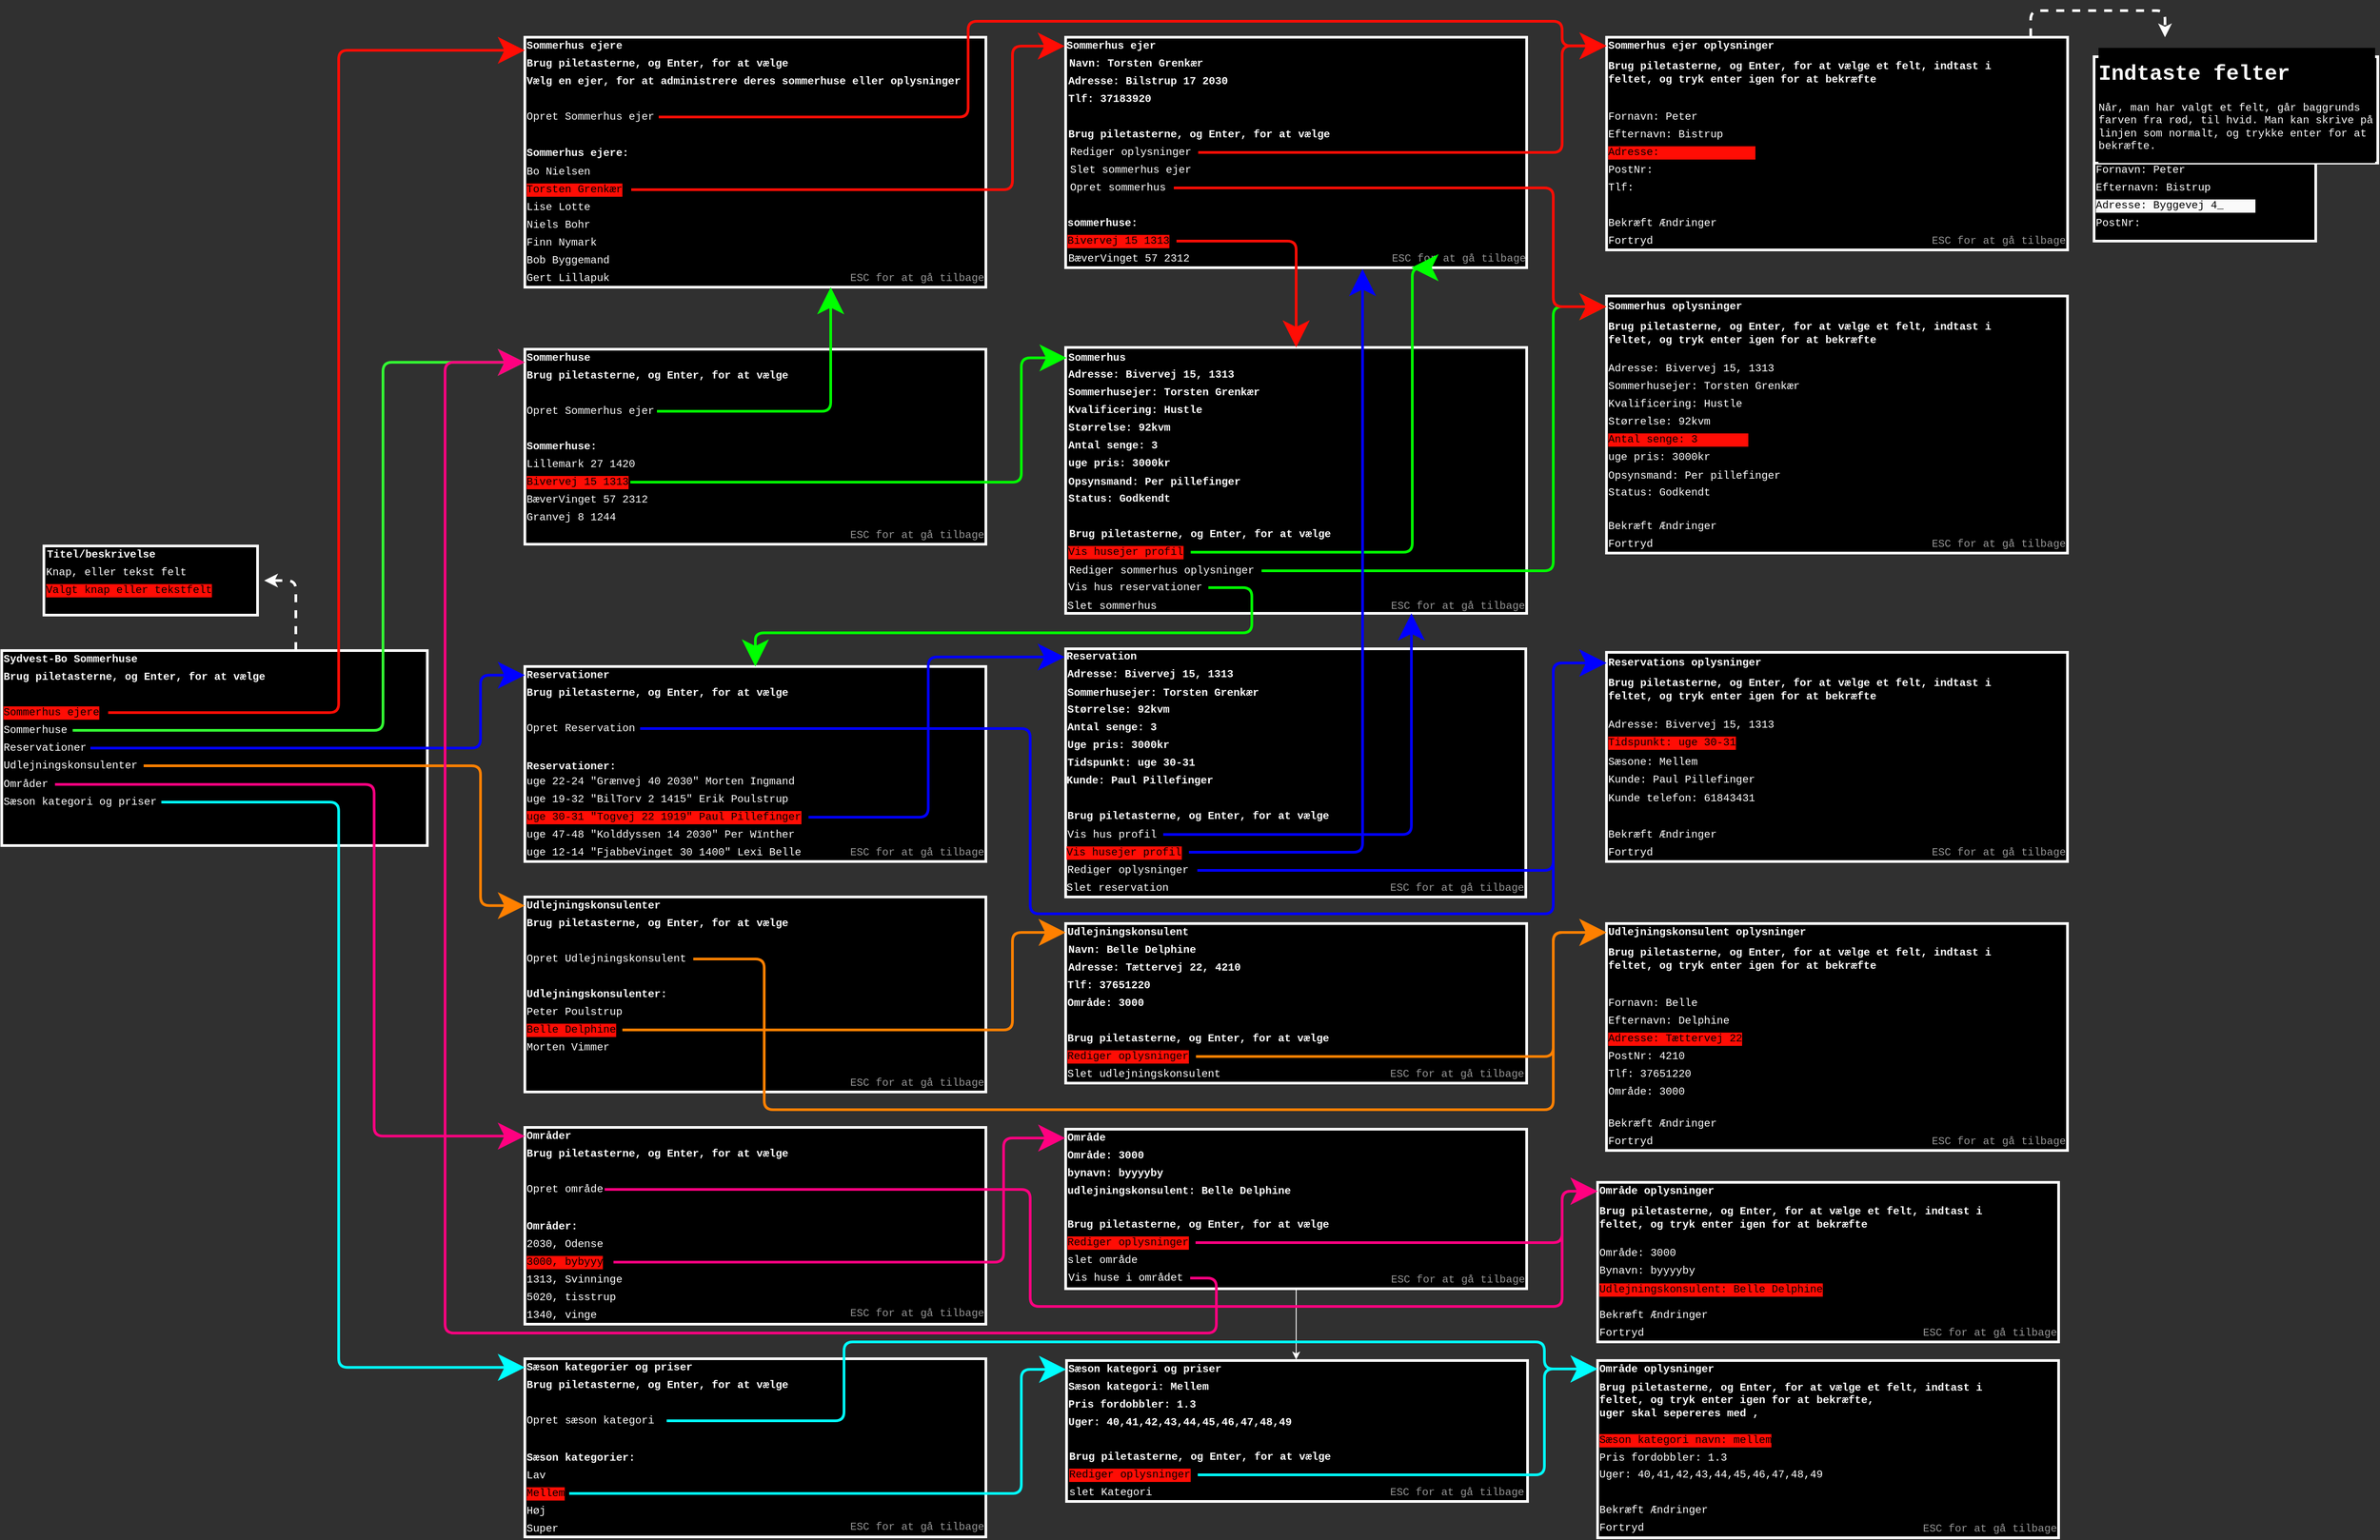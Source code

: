<mxfile version="11.3.1" type="github" pages="1"><diagram id="26p3L_YCjEW0jslqgOV3" name="Page-1"><mxGraphModel dx="1483" dy="1952" grid="1" gridSize="10" guides="1" tooltips="1" connect="1" arrows="1" fold="1" page="1" pageScale="1" pageWidth="827" pageHeight="1169" background="#303030" math="0" shadow="0"><root><mxCell id="0"/><mxCell id="1" parent="0"/><mxCell id="nq1gIL245foK8ah5lB4P-1" value="" style="rounded=0;whiteSpace=wrap;html=1;comic=0;fillColor=#000000;strokeWidth=3;strokeColor=#FFFFFF;" parent="1" vertex="1"><mxGeometry x="40" y="40" width="480" height="220" as="geometry"/></mxCell><mxCell id="nq1gIL245foK8ah5lB4P-2" value="Sydvest-Bo Sommerhuse" style="text;html=1;strokeColor=none;fillColor=none;align=left;verticalAlign=middle;whiteSpace=wrap;rounded=0;comic=0;fontFamily=Courier New;fontStyle=1;strokeWidth=3;fontColor=#FFFFFF;" parent="1" vertex="1"><mxGeometry x="40" y="40" width="200" height="20" as="geometry"/></mxCell><mxCell id="nq1gIL245foK8ah5lB4P-3" value="Sommerhus ejere" style="text;html=1;strokeColor=none;fillColor=none;align=left;verticalAlign=middle;whiteSpace=wrap;rounded=0;comic=0;fontFamily=Courier New;labelBackgroundColor=#FF0D05;fontColor=#000000;strokeWidth=3;" parent="1" vertex="1"><mxGeometry x="40" y="100" width="120" height="20" as="geometry"/></mxCell><mxCell id="nq1gIL245foK8ah5lB4P-4" value="Sommerhuse" style="text;html=1;strokeColor=none;fillColor=none;align=left;verticalAlign=middle;whiteSpace=wrap;rounded=0;comic=0;fontFamily=Courier New;strokeWidth=3;fontColor=#FFFFFF;" parent="1" vertex="1"><mxGeometry x="40" y="120" width="80" height="20" as="geometry"/></mxCell><mxCell id="nq1gIL245foK8ah5lB4P-5" value="Reservationer" style="text;html=1;strokeColor=none;fillColor=none;align=left;verticalAlign=middle;whiteSpace=wrap;rounded=0;comic=0;fontFamily=Courier New;strokeWidth=3;fontColor=#FFFFFF;" parent="1" vertex="1"><mxGeometry x="40" y="140" width="100" height="20" as="geometry"/></mxCell><mxCell id="nq1gIL245foK8ah5lB4P-6" value="Brug piletasterne, og Enter, for at vælge" style="text;html=1;strokeColor=none;fillColor=none;align=left;verticalAlign=middle;whiteSpace=wrap;rounded=0;comic=0;fontFamily=Courier New;fontStyle=1;strokeWidth=3;fontColor=#FFFFFF;" parent="1" vertex="1"><mxGeometry x="40" y="60" width="300" height="20" as="geometry"/></mxCell><mxCell id="nq1gIL245foK8ah5lB4P-8" value="" style="rounded=0;whiteSpace=wrap;html=1;comic=0;fillColor=#000000;strokeWidth=3;strokeColor=#FFFFFF;" parent="1" vertex="1"><mxGeometry x="630" y="-652" width="520" height="282" as="geometry"/></mxCell><mxCell id="nq1gIL245foK8ah5lB4P-13" value="Brug piletasterne, og Enter, for at vælge" style="text;html=1;strokeColor=none;fillColor=none;align=left;verticalAlign=middle;whiteSpace=wrap;rounded=0;comic=0;fontFamily=Courier New;fontStyle=1;strokeWidth=3;fontColor=#FAFAFA;" parent="1" vertex="1"><mxGeometry x="630" y="-632.2" width="300" height="20" as="geometry"/></mxCell><mxCell id="nq1gIL245foK8ah5lB4P-14" value="Sommerhus ejere" style="text;html=1;strokeColor=none;fillColor=none;align=left;verticalAlign=middle;whiteSpace=wrap;rounded=0;comic=0;fontFamily=Courier New;fontStyle=1;strokeWidth=3;fontColor=#FAFAFA;" parent="1" vertex="1"><mxGeometry x="630" y="-652.2" width="200" height="20" as="geometry"/></mxCell><mxCell id="nq1gIL245foK8ah5lB4P-15" value="Torsten Grenkær" style="text;html=1;strokeColor=none;fillColor=none;align=left;verticalAlign=middle;whiteSpace=wrap;rounded=0;comic=0;fontFamily=Courier New;labelBackgroundColor=#FF0D05;fontColor=#000000;strokeWidth=3;" parent="1" vertex="1"><mxGeometry x="630" y="-490" width="120" height="20" as="geometry"/></mxCell><mxCell id="nq1gIL245foK8ah5lB4P-16" value="Bo Nielsen" style="text;html=1;strokeColor=none;fillColor=none;align=left;verticalAlign=middle;whiteSpace=wrap;rounded=0;comic=0;fontFamily=Courier New;strokeWidth=3;fontColor=#FAFAFA;" parent="1" vertex="1"><mxGeometry x="630" y="-510.2" width="200" height="20" as="geometry"/></mxCell><mxCell id="nq1gIL245foK8ah5lB4P-17" value="Opret Sommerhus ejer" style="text;html=1;strokeColor=none;fillColor=none;align=left;verticalAlign=middle;whiteSpace=wrap;rounded=0;comic=0;fontFamily=Courier New;fontStyle=0;dashed=1;strokeWidth=3;fontColor=#FAFAFA;" parent="1" vertex="1"><mxGeometry x="630" y="-572" width="151" height="20" as="geometry"/></mxCell><mxCell id="nq1gIL245foK8ah5lB4P-18" value="Lise Lotte" style="text;html=1;strokeColor=none;fillColor=none;align=left;verticalAlign=middle;whiteSpace=wrap;rounded=0;comic=0;fontFamily=Courier New;strokeWidth=3;fontColor=#FAFAFA;" parent="1" vertex="1"><mxGeometry x="630" y="-470.2" width="200" height="20" as="geometry"/></mxCell><mxCell id="nq1gIL245foK8ah5lB4P-19" value="Niels Bohr" style="text;html=1;strokeColor=none;fillColor=none;align=left;verticalAlign=middle;whiteSpace=wrap;rounded=0;comic=0;fontFamily=Courier New;strokeWidth=3;fontColor=#FAFAFA;" parent="1" vertex="1"><mxGeometry x="630" y="-450.2" width="200" height="20" as="geometry"/></mxCell><mxCell id="nq1gIL245foK8ah5lB4P-20" value="Finn Nymark" style="text;html=1;strokeColor=none;fillColor=none;align=left;verticalAlign=middle;whiteSpace=wrap;rounded=0;comic=0;fontFamily=Courier New;strokeWidth=3;fontColor=#FAFAFA;" parent="1" vertex="1"><mxGeometry x="630" y="-430.2" width="200" height="20" as="geometry"/></mxCell><mxCell id="nq1gIL245foK8ah5lB4P-21" value="Bob Byggemand" style="text;html=1;strokeColor=none;fillColor=none;align=left;verticalAlign=middle;whiteSpace=wrap;rounded=0;comic=0;fontFamily=Courier New;strokeWidth=3;fontColor=#FAFAFA;" parent="1" vertex="1"><mxGeometry x="630" y="-410.2" width="200" height="20" as="geometry"/></mxCell><mxCell id="nq1gIL245foK8ah5lB4P-22" value="Gert Lillapuk" style="text;html=1;strokeColor=none;fillColor=none;align=left;verticalAlign=middle;whiteSpace=wrap;rounded=0;comic=0;fontFamily=Courier New;strokeWidth=3;fontColor=#FAFAFA;" parent="1" vertex="1"><mxGeometry x="630" y="-390.2" width="200" height="20" as="geometry"/></mxCell><mxCell id="nq1gIL245foK8ah5lB4P-23" value="" style="rounded=0;whiteSpace=wrap;html=1;comic=0;fillColor=#000000;strokeWidth=3;strokeColor=#FFFFFF;" parent="1" vertex="1"><mxGeometry x="630" y="-300" width="520" height="220" as="geometry"/></mxCell><mxCell id="nq1gIL245foK8ah5lB4P-24" value="Brug piletasterne, og Enter, for at vælge" style="text;html=1;strokeColor=none;fillColor=none;align=left;verticalAlign=middle;whiteSpace=wrap;rounded=0;comic=0;fontFamily=Courier New;fontStyle=1;strokeWidth=3;fontColor=#FAFAFA;" parent="1" vertex="1"><mxGeometry x="630" y="-280.2" width="300" height="20" as="geometry"/></mxCell><mxCell id="nq1gIL245foK8ah5lB4P-25" value="Sommerhuse" style="text;html=1;strokeColor=none;fillColor=none;align=left;verticalAlign=middle;whiteSpace=wrap;rounded=0;comic=0;fontFamily=Courier New;fontStyle=1;strokeWidth=3;fontColor=#FAFAFA;" parent="1" vertex="1"><mxGeometry x="630" y="-300.2" width="200" height="20" as="geometry"/></mxCell><mxCell id="nq1gIL245foK8ah5lB4P-26" value="Bivervej 15 1313" style="text;html=1;strokeColor=none;fillColor=none;align=left;verticalAlign=middle;whiteSpace=wrap;rounded=0;comic=0;fontFamily=Courier New;labelBackgroundColor=#FF0D05;fontColor=#000000;strokeWidth=3;" parent="1" vertex="1"><mxGeometry x="630" y="-160" width="119" height="20" as="geometry"/></mxCell><mxCell id="nq1gIL245foK8ah5lB4P-28" value="Opret Sommerhus ejer" style="text;html=1;strokeColor=none;fillColor=none;align=left;verticalAlign=middle;whiteSpace=wrap;rounded=0;comic=0;fontFamily=Courier New;fontStyle=0;dashed=1;strokeWidth=3;fontColor=#FAFAFA;" parent="1" vertex="1"><mxGeometry x="630" y="-240" width="149" height="20" as="geometry"/></mxCell><mxCell id="nq1gIL245foK8ah5lB4P-34" value="Vælg en ejer, for at administrere deres sommerhuse eller oplysninger" style="text;html=1;strokeColor=none;fillColor=none;align=left;verticalAlign=middle;whiteSpace=wrap;rounded=0;comic=0;fontFamily=Courier New;fontStyle=1;strokeWidth=3;fontColor=#FAFAFA;" parent="1" vertex="1"><mxGeometry x="630" y="-612" width="500" height="20" as="geometry"/></mxCell><mxCell id="nq1gIL245foK8ah5lB4P-35" value="" style="endArrow=classic;html=1;fontFamily=Courier New;fontColor=#000000;exitX=1;exitY=0.5;exitDx=0;exitDy=0;edgeStyle=orthogonalEdgeStyle;endSize=21;strokeWidth=3;entryX=0;entryY=0.75;entryDx=0;entryDy=0;rounded=1;strokeColor=#FF0D05;" parent="1" source="nq1gIL245foK8ah5lB4P-3" target="nq1gIL245foK8ah5lB4P-14" edge="1"><mxGeometry width="50" height="50" relative="1" as="geometry"><mxPoint x="180" y="120" as="sourcePoint"/><mxPoint x="570" y="-140" as="targetPoint"/><Array as="points"><mxPoint x="420" y="110"/><mxPoint x="420" y="-637"/></Array></mxGeometry></mxCell><mxCell id="nq1gIL245foK8ah5lB4P-36" value="" style="endArrow=classic;html=1;fontFamily=Courier New;fontColor=#000000;exitX=1;exitY=0.5;exitDx=0;exitDy=0;edgeStyle=orthogonalEdgeStyle;endSize=21;strokeWidth=3;entryX=0;entryY=0.75;entryDx=0;entryDy=0;rounded=1;strokeColor=#33FF33;" parent="1" source="nq1gIL245foK8ah5lB4P-4" target="nq1gIL245foK8ah5lB4P-25" edge="1"><mxGeometry width="50" height="50" relative="1" as="geometry"><mxPoint x="210.176" y="137.529" as="sourcePoint"/><mxPoint x="679.588" y="-197.765" as="targetPoint"/><Array as="points"><mxPoint x="470" y="130"/><mxPoint x="470" y="-285"/></Array></mxGeometry></mxCell><mxCell id="nq1gIL245foK8ah5lB4P-37" value="" style="endArrow=classic;html=1;fontFamily=Courier New;fontColor=#000000;exitX=1;exitY=0.5;exitDx=0;exitDy=0;edgeStyle=orthogonalEdgeStyle;endSize=21;strokeWidth=3;rounded=1;strokeColor=#00FF00;" parent="1" source="nq1gIL245foK8ah5lB4P-28" target="nq1gIL245foK8ah5lB4P-8" edge="1"><mxGeometry width="50" height="50" relative="1" as="geometry"><mxPoint x="1240.118" y="-112.471" as="sourcePoint"/><mxPoint x="1749.529" y="-187.765" as="targetPoint"/><Array as="points"><mxPoint x="975" y="-230"/></Array></mxGeometry></mxCell><mxCell id="nq1gIL245foK8ah5lB4P-38" value="" style="rounded=0;whiteSpace=wrap;html=1;comic=0;fillColor=#000000;strokeWidth=3;strokeColor=#FFFFFF;" parent="1" vertex="1"><mxGeometry x="630" y="58" width="520" height="220" as="geometry"/></mxCell><mxCell id="nq1gIL245foK8ah5lB4P-39" value="Brug piletasterne, og Enter, for at vælge" style="text;html=1;strokeColor=none;fillColor=none;align=left;verticalAlign=middle;whiteSpace=wrap;rounded=0;comic=0;fontFamily=Courier New;fontStyle=1;strokeWidth=3;fontColor=#FAFAFA;" parent="1" vertex="1"><mxGeometry x="630" y="77.8" width="300" height="20" as="geometry"/></mxCell><mxCell id="nq1gIL245foK8ah5lB4P-40" value="Reservationer" style="text;html=1;strokeColor=none;fillColor=none;align=left;verticalAlign=middle;whiteSpace=wrap;rounded=0;comic=0;fontFamily=Courier New;fontStyle=1;strokeWidth=3;fontColor=#FAFAFA;" parent="1" vertex="1"><mxGeometry x="630" y="57.8" width="200" height="20" as="geometry"/></mxCell><mxCell id="nq1gIL245foK8ah5lB4P-210" style="edgeStyle=orthogonalEdgeStyle;rounded=1;orthogonalLoop=1;jettySize=auto;html=1;entryX=0;entryY=0.5;entryDx=0;entryDy=0;endSize=21;targetPerimeterSpacing=0;strokeWidth=3;fontFamily=Courier New;fontColor=#030000;strokeColor=#0000FF;exitX=1;exitY=0.5;exitDx=0;exitDy=0;" parent="1" source="nq1gIL245foK8ah5lB4P-41" target="UFG8URVqRy2ORedm8El2-18" edge="1"><mxGeometry relative="1" as="geometry"><Array as="points"><mxPoint x="1085" y="228"/><mxPoint x="1085" y="47"/></Array></mxGeometry></mxCell><mxCell id="nq1gIL245foK8ah5lB4P-41" value="&lt;span style=&quot;background-color: rgb(255 , 13 , 5)&quot;&gt;uge 30-31 &quot;Togvej 22 1919&quot; Paul Pillefinger&lt;/span&gt;" style="text;html=1;strokeColor=none;fillColor=none;align=left;verticalAlign=middle;whiteSpace=wrap;rounded=0;comic=0;fontFamily=Courier New;labelBackgroundColor=#FF0D05;fontColor=#000000;strokeWidth=3;" parent="1" vertex="1"><mxGeometry x="630" y="218" width="320" height="20" as="geometry"/></mxCell><mxCell id="nq1gIL245foK8ah5lB4P-42" value="uge 22-24 &quot;Grænvej 40 2030&quot; Morten Ingmand" style="text;html=1;strokeColor=none;fillColor=none;align=left;verticalAlign=middle;whiteSpace=wrap;rounded=0;comic=0;fontFamily=Courier New;strokeWidth=3;fontColor=#FAFAFA;" parent="1" vertex="1"><mxGeometry x="630" y="178" width="310" height="20" as="geometry"/></mxCell><mxCell id="nq1gIL245foK8ah5lB4P-43" value="Opret Reservation" style="text;html=1;strokeColor=none;fillColor=none;align=left;verticalAlign=middle;whiteSpace=wrap;rounded=0;comic=0;fontFamily=Courier New;fontStyle=0;dashed=1;strokeWidth=3;fontColor=#FAFAFA;" parent="1" vertex="1"><mxGeometry x="630" y="118" width="130" height="20" as="geometry"/></mxCell><mxCell id="nq1gIL245foK8ah5lB4P-49" value="uge 19-32 &quot;BilTorv 2 1415&quot; Erik Poulstrup" style="text;html=1;strokeColor=none;fillColor=none;align=left;verticalAlign=middle;whiteSpace=wrap;rounded=0;comic=0;fontFamily=Courier New;strokeWidth=3;fontColor=#FAFAFA;" parent="1" vertex="1"><mxGeometry x="630" y="198" width="300" height="20" as="geometry"/></mxCell><mxCell id="nq1gIL245foK8ah5lB4P-52" value="uge 47-48 &quot;Kolddyssen 14 2030&quot; Per Wïnther" style="text;html=1;strokeColor=none;fillColor=none;align=left;verticalAlign=middle;whiteSpace=wrap;rounded=0;comic=0;fontFamily=Courier New;strokeWidth=3;fontColor=#FAFAFA;" parent="1" vertex="1"><mxGeometry x="630" y="238" width="440" height="20" as="geometry"/></mxCell><mxCell id="nq1gIL245foK8ah5lB4P-53" value="uge 12-14 &quot;FjabbeVinget 30 1400&quot; Lexi Belle" style="text;html=1;strokeColor=none;fillColor=none;align=left;verticalAlign=middle;whiteSpace=wrap;rounded=0;comic=0;fontFamily=Courier New;strokeWidth=3;fontColor=#FAFAFA;" parent="1" vertex="1"><mxGeometry x="630" y="258" width="440" height="20" as="geometry"/></mxCell><mxCell id="nq1gIL245foK8ah5lB4P-54" value="" style="endArrow=classic;html=1;fontFamily=Courier New;fontColor=#000000;exitX=1;exitY=0.5;exitDx=0;exitDy=0;edgeStyle=orthogonalEdgeStyle;endSize=21;strokeWidth=3;entryX=0;entryY=0.5;entryDx=0;entryDy=0;rounded=1;strokeColor=#0000FF;" parent="1" source="nq1gIL245foK8ah5lB4P-5" target="nq1gIL245foK8ah5lB4P-40" edge="1"><mxGeometry width="50" height="50" relative="1" as="geometry"><mxPoint x="140" y="155" as="sourcePoint"/><mxPoint x="650" y="80" as="targetPoint"/><Array as="points"><mxPoint x="580" y="150"/><mxPoint x="580" y="68"/></Array></mxGeometry></mxCell><mxCell id="nq1gIL245foK8ah5lB4P-55" value="&lt;font color=&quot;#949494&quot;&gt;ESC for at gå tilbage&lt;/font&gt;" style="text;html=1;strokeColor=none;fillColor=none;align=left;verticalAlign=middle;whiteSpace=wrap;rounded=0;comic=0;fontFamily=Courier New;strokeWidth=3;" parent="1" vertex="1"><mxGeometry x="995" y="-100" width="155" height="20" as="geometry"/></mxCell><mxCell id="nq1gIL245foK8ah5lB4P-58" value="Udlejningskonsulenter" style="text;html=1;strokeColor=none;fillColor=none;align=left;verticalAlign=middle;whiteSpace=wrap;rounded=0;comic=0;fontFamily=Courier New;strokeWidth=3;fontColor=#FFFFFF;" parent="1" vertex="1"><mxGeometry x="40" y="160" width="160" height="20" as="geometry"/></mxCell><mxCell id="nq1gIL245foK8ah5lB4P-59" value="" style="rounded=0;whiteSpace=wrap;html=1;comic=0;fillColor=#000000;strokeWidth=3;strokeColor=#FFFFFF;" parent="1" vertex="1"><mxGeometry x="630" y="318" width="520" height="220" as="geometry"/></mxCell><mxCell id="nq1gIL245foK8ah5lB4P-60" value="Brug piletasterne, og Enter, for at vælge" style="text;html=1;strokeColor=none;fillColor=none;align=left;verticalAlign=middle;whiteSpace=wrap;rounded=0;comic=0;fontFamily=Courier New;strokeWidth=3;fontStyle=1;fontColor=#FFFFFF;" parent="1" vertex="1"><mxGeometry x="630" y="337.8" width="300" height="20" as="geometry"/></mxCell><mxCell id="nq1gIL245foK8ah5lB4P-61" value="Udlejningskonsulenter" style="text;html=1;strokeColor=none;fillColor=none;align=left;verticalAlign=middle;whiteSpace=wrap;rounded=0;comic=0;fontFamily=Courier New;strokeWidth=3;fontStyle=1;fontColor=#FFFFFF;" parent="1" vertex="1"><mxGeometry x="630" y="317.8" width="200" height="20" as="geometry"/></mxCell><mxCell id="nq1gIL245foK8ah5lB4P-62" value="&lt;span style=&quot;background-color: rgb(255 , 13 , 5)&quot;&gt;Belle Delphine&lt;/span&gt;" style="text;html=1;strokeColor=none;fillColor=none;align=left;verticalAlign=middle;whiteSpace=wrap;rounded=0;comic=0;fontFamily=Courier New;labelBackgroundColor=#FF0D05;fontColor=#000000;strokeWidth=3;" parent="1" vertex="1"><mxGeometry x="630" y="458" width="110" height="20" as="geometry"/></mxCell><mxCell id="nq1gIL245foK8ah5lB4P-63" value="Peter Poulstrup" style="text;html=1;strokeColor=none;fillColor=none;align=left;verticalAlign=middle;whiteSpace=wrap;rounded=0;comic=0;fontFamily=Courier New;strokeWidth=3;fontColor=#FFFFFF;" parent="1" vertex="1"><mxGeometry x="630" y="438" width="120" height="20" as="geometry"/></mxCell><mxCell id="nq1gIL245foK8ah5lB4P-64" value="Opret Udlejningskonsulent" style="text;html=1;strokeColor=none;fillColor=none;align=left;verticalAlign=middle;whiteSpace=wrap;rounded=0;comic=0;fontFamily=Courier New;fontStyle=0;dashed=1;strokeWidth=3;fontColor=#FFFFFF;" parent="1" vertex="1"><mxGeometry x="630" y="378" width="190" height="20" as="geometry"/></mxCell><mxCell id="nq1gIL245foK8ah5lB4P-66" value="Morten Vimmer" style="text;html=1;strokeColor=none;fillColor=none;align=left;verticalAlign=middle;whiteSpace=wrap;rounded=0;comic=0;fontFamily=Courier New;strokeWidth=3;fontColor=#FFFFFF;" parent="1" vertex="1"><mxGeometry x="630" y="478" width="100" height="20" as="geometry"/></mxCell><mxCell id="nq1gIL245foK8ah5lB4P-68" value="" style="endArrow=classic;html=1;fontFamily=Courier New;fontColor=#000000;exitX=1;exitY=0.5;exitDx=0;exitDy=0;edgeStyle=orthogonalEdgeStyle;endSize=21;strokeWidth=3;rounded=1;entryX=0;entryY=0.5;entryDx=0;entryDy=0;strokeColor=#FF8000;" parent="1" source="nq1gIL245foK8ah5lB4P-58" target="nq1gIL245foK8ah5lB4P-61" edge="1"><mxGeometry width="50" height="50" relative="1" as="geometry"><mxPoint x="120" y="229.667" as="sourcePoint"/><mxPoint x="610" y="389.667" as="targetPoint"/><Array as="points"><mxPoint x="580" y="170"/><mxPoint x="580" y="328"/></Array></mxGeometry></mxCell><mxCell id="nq1gIL245foK8ah5lB4P-69" value="" style="rounded=0;whiteSpace=wrap;html=1;comic=0;fillColor=#000000;strokeWidth=3;strokeColor=#FFFFFF;" parent="1" vertex="1"><mxGeometry x="1850.143" y="-652" width="520" height="240" as="geometry"/></mxCell><mxCell id="nq1gIL245foK8ah5lB4P-70" value="Brug piletasterne, og Enter, for at vælge et felt, indtast i feltet, og tryk enter igen for at bekræfte" style="text;html=1;strokeColor=none;fillColor=none;align=left;verticalAlign=middle;whiteSpace=wrap;rounded=0;comic=0;fontFamily=Courier New;fontStyle=1;strokeWidth=3;fontColor=#FFFFFF;" parent="1" vertex="1"><mxGeometry x="1850.143" y="-632" width="460" height="40" as="geometry"/></mxCell><mxCell id="nq1gIL245foK8ah5lB4P-71" value="Sommerhus ejer oplysninger" style="text;html=1;strokeColor=none;fillColor=none;align=left;verticalAlign=middle;whiteSpace=wrap;rounded=0;comic=0;fontFamily=Courier New;fontStyle=1;strokeWidth=3;fontColor=#FFFFFF;" parent="1" vertex="1"><mxGeometry x="1850.143" y="-652.2" width="200" height="20" as="geometry"/></mxCell><mxCell id="nq1gIL245foK8ah5lB4P-72" value="Adresse:&amp;nbsp; &amp;nbsp; &amp;nbsp; &amp;nbsp; &amp;nbsp; &amp;nbsp; &amp;nbsp; &amp;nbsp;" style="text;html=1;strokeColor=none;fillColor=none;align=left;verticalAlign=middle;whiteSpace=wrap;rounded=0;comic=0;fontFamily=Courier New;labelBackgroundColor=#FF0D05;fontColor=#000000;strokeWidth=3;" parent="1" vertex="1"><mxGeometry x="1850.143" y="-532.2" width="200" height="20" as="geometry"/></mxCell><mxCell id="nq1gIL245foK8ah5lB4P-73" value="Efternavn: Bistrup" style="text;html=1;strokeColor=none;fillColor=none;align=left;verticalAlign=middle;whiteSpace=wrap;rounded=0;comic=0;fontFamily=Courier New;strokeWidth=3;fontColor=#FFFFFF;" parent="1" vertex="1"><mxGeometry x="1850.143" y="-552.2" width="200" height="20" as="geometry"/></mxCell><mxCell id="nq1gIL245foK8ah5lB4P-74" value="Fornavn: Peter" style="text;html=1;strokeColor=none;fillColor=none;align=left;verticalAlign=middle;whiteSpace=wrap;rounded=0;comic=0;fontFamily=Courier New;fontStyle=0;dashed=1;strokeWidth=3;fontColor=#FFFFFF;" parent="1" vertex="1"><mxGeometry x="1850.143" y="-572.2" width="200" height="20" as="geometry"/></mxCell><mxCell id="nq1gIL245foK8ah5lB4P-81" value="PostNr:" style="text;html=1;strokeColor=none;fillColor=none;align=left;verticalAlign=middle;whiteSpace=wrap;rounded=0;comic=0;fontFamily=Courier New;strokeWidth=3;fontColor=#FFFFFF;" parent="1" vertex="1"><mxGeometry x="1850.143" y="-512.2" width="200" height="20" as="geometry"/></mxCell><mxCell id="nq1gIL245foK8ah5lB4P-82" value="Tlf:" style="text;html=1;strokeColor=none;fillColor=none;align=left;verticalAlign=middle;whiteSpace=wrap;rounded=0;comic=0;fontFamily=Courier New;strokeWidth=3;fontColor=#FFFFFF;" parent="1" vertex="1"><mxGeometry x="1850.143" y="-492.2" width="200" height="20" as="geometry"/></mxCell><mxCell id="nq1gIL245foK8ah5lB4P-84" value="" style="rounded=0;whiteSpace=wrap;html=1;comic=0;labelBackgroundColor=#FF0D05;strokeColor=#FFFFFF;fillColor=#000000;fontFamily=Courier New;fontColor=#000000;align=left;strokeWidth=3;" parent="1" vertex="1"><mxGeometry x="2400" y="-512" width="250" height="90" as="geometry"/></mxCell><mxCell id="nq1gIL245foK8ah5lB4P-85" value="Efternavn: Bistrup" style="text;html=1;strokeColor=none;fillColor=none;align=left;verticalAlign=middle;whiteSpace=wrap;rounded=0;comic=0;fontFamily=Courier New;strokeWidth=3;fontColor=#FFFFFF;" parent="1" vertex="1"><mxGeometry x="2400" y="-492.2" width="200" height="20" as="geometry"/></mxCell><mxCell id="nq1gIL245foK8ah5lB4P-86" value="Adresse: Byggevej 4_&amp;nbsp; &amp;nbsp; &amp;nbsp;" style="text;html=1;strokeColor=none;fillColor=none;align=left;verticalAlign=middle;whiteSpace=wrap;rounded=0;comic=0;fontFamily=Courier New;labelBackgroundColor=#FAFAFA;fontColor=#000000;strokeWidth=3;" parent="1" vertex="1"><mxGeometry x="2400" y="-472.2" width="200" height="20" as="geometry"/></mxCell><mxCell id="nq1gIL245foK8ah5lB4P-87" value="PostNr:" style="text;html=1;strokeColor=none;fillColor=none;align=left;verticalAlign=middle;whiteSpace=wrap;rounded=0;comic=0;fontFamily=Courier New;strokeWidth=3;fontColor=#FFFFFF;" parent="1" vertex="1"><mxGeometry x="2400" y="-452.2" width="200" height="20" as="geometry"/></mxCell><mxCell id="nq1gIL245foK8ah5lB4P-88" value="Fornavn: Peter" style="text;html=1;strokeColor=none;fillColor=none;align=left;verticalAlign=middle;whiteSpace=wrap;rounded=0;comic=0;fontFamily=Courier New;fontStyle=0;dashed=1;strokeWidth=3;fontColor=#FFFFFF;" parent="1" vertex="1"><mxGeometry x="2400" y="-512.2" width="200" height="20" as="geometry"/></mxCell><mxCell id="nq1gIL245foK8ah5lB4P-90" value="&lt;h1&gt;Indtaste felter&lt;/h1&gt;&lt;p&gt;Når, man har valgt et felt, går baggrunds farven fra rød, til hvid. Man kan skrive på linjen som normalt, og trykke enter for at bekræfte.&lt;/p&gt;" style="text;html=1;strokeColor=#FFFFFF;fillColor=#000000;spacing=5;spacingTop=-20;whiteSpace=wrap;overflow=hidden;rounded=0;comic=0;labelBackgroundColor=#000000;fontFamily=Courier New;fontColor=#FAFAFA;align=left;strokeWidth=3;" parent="1" vertex="1"><mxGeometry x="2400" y="-630" width="320" height="120" as="geometry"/></mxCell><mxCell id="nq1gIL245foK8ah5lB4P-91" value="" style="endArrow=classic;html=1;dashed=1;strokeWidth=3;fontFamily=Courier New;fontColor=#000000;rounded=1;edgeStyle=orthogonalEdgeStyle;exitX=0.92;exitY=-0.004;exitDx=0;exitDy=0;exitPerimeter=0;strokeColor=#FFFFFF;" parent="1" source="nq1gIL245foK8ah5lB4P-69" edge="1"><mxGeometry width="50" height="50" relative="1" as="geometry"><mxPoint x="2329" y="-662" as="sourcePoint"/><mxPoint x="2480" y="-652" as="targetPoint"/><Array as="points"><mxPoint x="2329" y="-682"/><mxPoint x="2480" y="-682"/></Array></mxGeometry></mxCell><mxCell id="nq1gIL245foK8ah5lB4P-92" value="Bekræft Ændringer" style="text;html=1;strokeColor=none;fillColor=none;align=left;verticalAlign=middle;whiteSpace=wrap;rounded=0;comic=0;fontFamily=Courier New;fontStyle=0;dashed=1;strokeWidth=3;fontColor=#FFFFFF;" parent="1" vertex="1"><mxGeometry x="1850.143" y="-452.2" width="200" height="20" as="geometry"/></mxCell><mxCell id="nq1gIL245foK8ah5lB4P-93" value="Fortryd" style="text;html=1;strokeColor=none;fillColor=none;align=left;verticalAlign=middle;whiteSpace=wrap;rounded=0;comic=0;fontFamily=Courier New;fontStyle=0;dashed=1;strokeWidth=3;fontColor=#FFFFFF;" parent="1" vertex="1"><mxGeometry x="1850.143" y="-432.2" width="200" height="20" as="geometry"/></mxCell><mxCell id="nq1gIL245foK8ah5lB4P-94" value="" style="endArrow=classic;html=1;fontFamily=Courier New;fontColor=#000000;exitX=1;exitY=0.5;exitDx=0;exitDy=0;edgeStyle=orthogonalEdgeStyle;endSize=21;strokeWidth=3;entryX=0;entryY=0.5;entryDx=0;entryDy=0;targetPerimeterSpacing=0;rounded=1;strokeColor=#FF0D05;" parent="1" source="nq1gIL245foK8ah5lB4P-17" target="nq1gIL245foK8ah5lB4P-71" edge="1"><mxGeometry width="50" height="50" relative="1" as="geometry"><mxPoint x="969.857" y="-265.571" as="sourcePoint"/><mxPoint x="1439.857" y="-599.857" as="targetPoint"/><Array as="points"><mxPoint x="1130" y="-562"/><mxPoint x="1130" y="-670"/><mxPoint x="1800" y="-670"/><mxPoint x="1800" y="-642"/></Array></mxGeometry></mxCell><mxCell id="nq1gIL245foK8ah5lB4P-95" value="" style="rounded=0;whiteSpace=wrap;html=1;comic=0;fillColor=#000000;strokeWidth=3;strokeColor=#FFFFFF;" parent="1" vertex="1"><mxGeometry x="1240" y="-652" width="520" height="260" as="geometry"/></mxCell><mxCell id="nq1gIL245foK8ah5lB4P-97" value="Navn: Torsten Grenkær" style="text;html=1;strokeColor=none;fillColor=none;align=left;verticalAlign=middle;whiteSpace=wrap;rounded=0;comic=0;fontFamily=Courier New;fontStyle=1;strokeWidth=3;fontColor=#FFFFFF;" parent="1" vertex="1"><mxGeometry x="1242" y="-632" width="325" height="20" as="geometry"/></mxCell><mxCell id="nq1gIL245foK8ah5lB4P-98" value="Bivervej 15 1313" style="text;html=1;strokeColor=none;fillColor=none;align=left;verticalAlign=middle;whiteSpace=wrap;rounded=0;comic=0;fontFamily=Courier New;labelBackgroundColor=#FF0D05;fontColor=#000000;strokeWidth=3;" parent="1" vertex="1"><mxGeometry x="1240" y="-432" width="125" height="20" as="geometry"/></mxCell><mxCell id="nq1gIL245foK8ah5lB4P-100" value="Rediger oplysninger" style="text;html=1;strokeColor=none;fillColor=none;align=left;verticalAlign=middle;whiteSpace=wrap;rounded=0;comic=0;fontFamily=Courier New;fontStyle=0;dashed=1;strokeWidth=3;fontColor=#FFFFFF;" parent="1" vertex="1"><mxGeometry x="1242.5" y="-532" width="147" height="20" as="geometry"/></mxCell><mxCell id="nq1gIL245foK8ah5lB4P-105" value="" style="endArrow=classic;html=1;fontFamily=Courier New;fontColor=#000000;exitX=1;exitY=0.5;exitDx=0;exitDy=0;edgeStyle=orthogonalEdgeStyle;endSize=21;strokeWidth=3;entryX=0;entryY=0.5;entryDx=0;entryDy=0;targetPerimeterSpacing=0;rounded=1;strokeColor=#FF0D05;" parent="1" source="nq1gIL245foK8ah5lB4P-15" target="UFG8URVqRy2ORedm8El2-19" edge="1"><mxGeometry width="50" height="50" relative="1" as="geometry"><mxPoint x="790" y="-347" as="sourcePoint"/><mxPoint x="1200" y="-557" as="targetPoint"/><Array as="points"><mxPoint x="1180" y="-480"/><mxPoint x="1180" y="-642"/></Array></mxGeometry></mxCell><mxCell id="nq1gIL245foK8ah5lB4P-106" value="" style="endArrow=classic;html=1;fontFamily=Courier New;fontColor=#000000;edgeStyle=orthogonalEdgeStyle;endSize=21;strokeWidth=3;entryX=0;entryY=0.5;entryDx=0;entryDy=0;targetPerimeterSpacing=0;rounded=1;exitX=1;exitY=0.5;exitDx=0;exitDy=0;strokeColor=#FF0D05;" parent="1" source="nq1gIL245foK8ah5lB4P-100" target="nq1gIL245foK8ah5lB4P-71" edge="1"><mxGeometry width="50" height="50" relative="1" as="geometry"><mxPoint x="1240" y="-262" as="sourcePoint"/><mxPoint x="1403.862" y="-337.603" as="targetPoint"/><Array as="points"><mxPoint x="1800" y="-522"/><mxPoint x="1800" y="-642"/></Array></mxGeometry></mxCell><mxCell id="nq1gIL245foK8ah5lB4P-109" value="Brug piletasterne, og Enter, for at vælge" style="text;html=1;strokeColor=none;fillColor=none;align=left;verticalAlign=middle;whiteSpace=wrap;rounded=0;comic=0;fontFamily=Courier New;fontStyle=1;strokeWidth=3;fontColor=#FFFFFF;" parent="1" vertex="1"><mxGeometry x="1241" y="-552.2" width="300" height="20" as="geometry"/></mxCell><mxCell id="nq1gIL245foK8ah5lB4P-110" value="Slet sommerhus ejer" style="text;html=1;strokeColor=none;fillColor=none;align=left;verticalAlign=middle;whiteSpace=wrap;rounded=0;comic=0;fontFamily=Courier New;fontStyle=0;dashed=1;strokeWidth=3;fontColor=#FFFFFF;" parent="1" vertex="1"><mxGeometry x="1242.5" y="-512" width="260" height="20" as="geometry"/></mxCell><mxCell id="nq1gIL245foK8ah5lB4P-111" value="Lillemark 27 1420" style="text;html=1;strokeColor=none;fillColor=none;align=left;verticalAlign=middle;whiteSpace=wrap;rounded=0;comic=0;fontFamily=Courier New;fontStyle=0;dashed=1;strokeWidth=3;fontColor=#FAFAFA;" parent="1" vertex="1"><mxGeometry x="630" y="-180" width="130" height="20" as="geometry"/></mxCell><mxCell id="nq1gIL245foK8ah5lB4P-112" value="BæverVinget 57 2312" style="text;html=1;strokeColor=none;fillColor=none;align=left;verticalAlign=middle;whiteSpace=wrap;rounded=0;comic=0;fontFamily=Courier New;fontStyle=0;dashed=1;strokeWidth=3;fontColor=#FAFAFA;" parent="1" vertex="1"><mxGeometry x="630" y="-140" width="140" height="20" as="geometry"/></mxCell><mxCell id="nq1gIL245foK8ah5lB4P-113" value="BæverVinget 57 2312" style="text;html=1;strokeColor=none;fillColor=none;align=left;verticalAlign=middle;whiteSpace=wrap;rounded=0;comic=0;fontFamily=Courier New;fontStyle=0;dashed=1;strokeWidth=3;fontColor=#FFFFFF;" parent="1" vertex="1"><mxGeometry x="1240.5" y="-412" width="149" height="20" as="geometry"/></mxCell><mxCell id="nq1gIL245foK8ah5lB4P-115" value="Granvej 8 1244" style="text;html=1;strokeColor=none;fillColor=none;align=left;verticalAlign=middle;whiteSpace=wrap;rounded=0;comic=0;fontFamily=Courier New;fontStyle=0;dashed=1;strokeWidth=3;fontColor=#FAFAFA;" parent="1" vertex="1"><mxGeometry x="630" y="-120" width="140" height="20" as="geometry"/></mxCell><mxCell id="nq1gIL245foK8ah5lB4P-118" value="sommerhuse:" style="text;html=1;strokeColor=none;fillColor=none;align=left;verticalAlign=middle;whiteSpace=wrap;rounded=0;comic=0;fontFamily=Courier New;fontStyle=1;dashed=1;strokeWidth=3;fontColor=#FFFFFF;" parent="1" vertex="1"><mxGeometry x="1240" y="-452" width="260" height="20" as="geometry"/></mxCell><mxCell id="nq1gIL245foK8ah5lB4P-119" value="&lt;font color=&quot;#949494&quot;&gt;ESC for at gå tilbage&lt;/font&gt;" style="text;html=1;strokeColor=none;fillColor=none;align=left;verticalAlign=middle;whiteSpace=wrap;rounded=0;comic=0;fontFamily=Courier New;strokeWidth=3;" parent="1" vertex="1"><mxGeometry x="995" y="-390" width="155" height="20" as="geometry"/></mxCell><mxCell id="nq1gIL245foK8ah5lB4P-120" value="&lt;font color=&quot;#949494&quot;&gt;ESC for at gå tilbage&lt;/font&gt;" style="text;html=1;strokeColor=none;fillColor=none;align=left;verticalAlign=middle;whiteSpace=wrap;rounded=0;comic=0;fontFamily=Courier New;strokeWidth=3;" parent="1" vertex="1"><mxGeometry x="995" y="258" width="155" height="20" as="geometry"/></mxCell><mxCell id="nq1gIL245foK8ah5lB4P-121" value="&lt;font color=&quot;#949494&quot;&gt;ESC for at gå tilbage&lt;/font&gt;" style="text;html=1;strokeColor=none;fillColor=none;align=left;verticalAlign=middle;whiteSpace=wrap;rounded=0;comic=0;fontFamily=Courier New;strokeWidth=3;" parent="1" vertex="1"><mxGeometry x="995" y="518" width="155" height="20" as="geometry"/></mxCell><mxCell id="nq1gIL245foK8ah5lB4P-122" value="&lt;font color=&quot;#949494&quot;&gt;ESC for at gå tilbage&lt;/font&gt;" style="text;html=1;strokeColor=none;fillColor=none;align=left;verticalAlign=middle;whiteSpace=wrap;rounded=0;comic=0;fontFamily=Courier New;strokeWidth=3;" parent="1" vertex="1"><mxGeometry x="1606" y="-412" width="155" height="20" as="geometry"/></mxCell><mxCell id="nq1gIL245foK8ah5lB4P-123" value="&lt;font color=&quot;#949494&quot;&gt;ESC for at gå tilbage&lt;/font&gt;" style="text;html=1;strokeColor=none;fillColor=none;align=left;verticalAlign=middle;whiteSpace=wrap;rounded=0;comic=0;fontFamily=Courier New;strokeWidth=3;" parent="1" vertex="1"><mxGeometry x="2215.143" y="-432" width="155" height="20" as="geometry"/></mxCell><mxCell id="nq1gIL245foK8ah5lB4P-124" value="&lt;b&gt;Sommerhuse:&lt;/b&gt;" style="text;html=1;strokeColor=none;fillColor=none;align=left;verticalAlign=middle;whiteSpace=wrap;rounded=0;comic=0;fontFamily=Courier New;fontStyle=0;dashed=1;strokeWidth=3;fontColor=#FAFAFA;" parent="1" vertex="1"><mxGeometry x="630" y="-200" width="149" height="20" as="geometry"/></mxCell><mxCell id="nq1gIL245foK8ah5lB4P-125" value="" style="rounded=0;whiteSpace=wrap;html=1;comic=0;labelBackgroundColor=#FF0D05;strokeColor=#FFFFFF;fillColor=#000000;fontFamily=Courier New;fontColor=#FFFFFF;align=left;strokeWidth=3;" parent="1" vertex="1"><mxGeometry x="87.5" y="-78" width="241" height="78" as="geometry"/></mxCell><mxCell id="nq1gIL245foK8ah5lB4P-126" value="Titel/beskrivelse" style="text;html=1;strokeColor=none;fillColor=none;align=left;verticalAlign=middle;whiteSpace=wrap;rounded=0;comic=0;fontFamily=Courier New;fontStyle=1;strokeWidth=3;fontColor=#FFFFFF;" parent="1" vertex="1"><mxGeometry x="89" y="-78" width="200" height="20" as="geometry"/></mxCell><mxCell id="nq1gIL245foK8ah5lB4P-128" value="Knap, eller tekst felt" style="text;html=1;strokeColor=none;fillColor=none;align=left;verticalAlign=middle;whiteSpace=wrap;rounded=0;comic=0;fontFamily=Courier New;strokeWidth=3;fontColor=#FFFFFF;" parent="1" vertex="1"><mxGeometry x="87.5" y="-58" width="185" height="20" as="geometry"/></mxCell><mxCell id="nq1gIL245foK8ah5lB4P-129" value="Valgt knap eller tekstfelt" style="text;html=1;strokeColor=none;fillColor=none;align=left;verticalAlign=middle;whiteSpace=wrap;rounded=0;comic=0;fontFamily=Courier New;labelBackgroundColor=#FF0D05;fontColor=#000000;strokeWidth=3;" parent="1" vertex="1"><mxGeometry x="87.5" y="-38" width="194" height="20" as="geometry"/></mxCell><mxCell id="nq1gIL245foK8ah5lB4P-132" value="" style="rounded=0;whiteSpace=wrap;html=1;comic=0;fillColor=#000000;strokeWidth=3;strokeColor=#FFFFFF;" parent="1" vertex="1"><mxGeometry x="1240" y="-302" width="520" height="300" as="geometry"/></mxCell><mxCell id="nq1gIL245foK8ah5lB4P-133" value="Brug piletasterne, og Enter, for at vælge" style="text;html=1;strokeColor=none;fillColor=none;align=left;verticalAlign=middle;whiteSpace=wrap;rounded=0;comic=0;fontFamily=Courier New;fontStyle=1;strokeWidth=3;fontColor=#FFFFFF;" parent="1" vertex="1"><mxGeometry x="1242" y="-101.2" width="300" height="20" as="geometry"/></mxCell><mxCell id="nq1gIL245foK8ah5lB4P-134" value="Adresse: Bivervej 15, 1313" style="text;html=1;strokeColor=none;fillColor=none;align=left;verticalAlign=middle;whiteSpace=wrap;rounded=0;comic=0;fontFamily=Courier New;fontStyle=1;strokeWidth=3;fontColor=#FFFFFF;" parent="1" vertex="1"><mxGeometry x="1241" y="-281.2" width="200" height="20" as="geometry"/></mxCell><mxCell id="nq1gIL245foK8ah5lB4P-135" value="Vis husejer profil" style="text;html=1;strokeColor=none;fillColor=none;align=left;verticalAlign=middle;whiteSpace=wrap;rounded=0;comic=0;fontFamily=Courier New;labelBackgroundColor=#FF0D05;fontColor=#000000;strokeWidth=3;" parent="1" vertex="1"><mxGeometry x="1241" y="-81" width="140" height="20" as="geometry"/></mxCell><mxCell id="nq1gIL245foK8ah5lB4P-137" value="&lt;font color=&quot;#949494&quot;&gt;ESC for at gå tilbage&lt;/font&gt;" style="text;html=1;strokeColor=none;fillColor=none;align=left;verticalAlign=middle;whiteSpace=wrap;rounded=0;comic=0;fontFamily=Courier New;strokeWidth=3;" parent="1" vertex="1"><mxGeometry x="1605" y="-20.5" width="155" height="20" as="geometry"/></mxCell><mxCell id="nq1gIL245foK8ah5lB4P-138" value="Rediger sommerhus oplysninger" style="text;html=1;strokeColor=none;fillColor=none;align=left;verticalAlign=middle;whiteSpace=wrap;rounded=0;comic=0;fontFamily=Courier New;fontStyle=0;dashed=1;strokeWidth=3;fontColor=#FFFFFF;" parent="1" vertex="1"><mxGeometry x="1242" y="-60" width="219" height="20" as="geometry"/></mxCell><mxCell id="nq1gIL245foK8ah5lB4P-139" value="Slet sommerhus" style="text;html=1;strokeColor=none;fillColor=none;align=left;verticalAlign=middle;whiteSpace=wrap;rounded=0;comic=0;fontFamily=Courier New;fontStyle=0;dashed=1;strokeWidth=3;fontColor=#FFFFFF;" parent="1" vertex="1"><mxGeometry x="1240" y="-20.5" width="149" height="20" as="geometry"/></mxCell><mxCell id="nq1gIL245foK8ah5lB4P-142" value="" style="endArrow=classic;html=1;fontFamily=Courier New;fontColor=#000000;edgeStyle=orthogonalEdgeStyle;endSize=21;strokeWidth=3;entryX=0;entryY=0.5;entryDx=0;entryDy=0;rounded=1;exitX=1;exitY=0.5;exitDx=0;exitDy=0;strokeColor=#00FF00;" parent="1" source="nq1gIL245foK8ah5lB4P-26" target="UFG8URVqRy2ORedm8El2-17" edge="1"><mxGeometry width="50" height="50" relative="1" as="geometry"><mxPoint x="1190" y="-146" as="sourcePoint"/><mxPoint x="1682.5" y="-258" as="targetPoint"/><Array as="points"><mxPoint x="1190" y="-150"/><mxPoint x="1190" y="-290"/></Array></mxGeometry></mxCell><mxCell id="nq1gIL245foK8ah5lB4P-143" value="" style="endArrow=classic;html=1;fontFamily=Courier New;fontColor=#000000;exitX=1;exitY=0.5;exitDx=0;exitDy=0;edgeStyle=orthogonalEdgeStyle;endSize=21;strokeWidth=3;entryX=0.5;entryY=0;entryDx=0;entryDy=0;targetPerimeterSpacing=0;rounded=1;strokeColor=#FF0D05;" parent="1" source="nq1gIL245foK8ah5lB4P-98" target="nq1gIL245foK8ah5lB4P-132" edge="1"><mxGeometry width="50" height="50" relative="1" as="geometry"><mxPoint x="760" y="-317" as="sourcePoint"/><mxPoint x="1259" y="-607" as="targetPoint"/><Array as="points"><mxPoint x="1500" y="-422"/></Array></mxGeometry></mxCell><mxCell id="nq1gIL245foK8ah5lB4P-145" value="" style="endArrow=classic;html=1;dashed=1;strokeWidth=3;fontFamily=Courier New;fontColor=#000000;exitX=0.583;exitY=-0.006;exitDx=0;exitDy=0;exitPerimeter=0;rounded=1;edgeStyle=orthogonalEdgeStyle;strokeColor=#FFFFFF;" parent="1" edge="1"><mxGeometry width="50" height="50" relative="1" as="geometry"><mxPoint x="371.66" y="39.56" as="sourcePoint"/><mxPoint x="336" y="-39" as="targetPoint"/><Array as="points"><mxPoint x="372" y="-39"/></Array></mxGeometry></mxCell><mxCell id="nq1gIL245foK8ah5lB4P-147" value="Opret sommerhus" style="text;html=1;strokeColor=none;fillColor=none;align=left;verticalAlign=middle;whiteSpace=wrap;rounded=0;comic=0;fontFamily=Courier New;fontStyle=0;dashed=1;strokeWidth=3;fontColor=#FFFFFF;" parent="1" vertex="1"><mxGeometry x="1243" y="-492" width="119" height="20" as="geometry"/></mxCell><mxCell id="nq1gIL245foK8ah5lB4P-150" value="Antal senge: 3" style="text;html=1;strokeColor=none;fillColor=none;align=left;verticalAlign=middle;whiteSpace=wrap;rounded=0;comic=0;fontFamily=Courier New;fontStyle=1;strokeWidth=3;fontColor=#FFFFFF;" parent="1" vertex="1"><mxGeometry x="1241" y="-201.2" width="200" height="20" as="geometry"/></mxCell><mxCell id="nq1gIL245foK8ah5lB4P-151" value="Kvalificering: Hustle" style="text;html=1;strokeColor=none;fillColor=none;align=left;verticalAlign=middle;whiteSpace=wrap;rounded=0;comic=0;fontFamily=Courier New;fontStyle=1;strokeWidth=3;fontColor=#FFFFFF;" parent="1" vertex="1"><mxGeometry x="1241" y="-241.2" width="200" height="20" as="geometry"/></mxCell><mxCell id="nq1gIL245foK8ah5lB4P-152" value="Størrelse: 92kvm" style="text;html=1;strokeColor=none;fillColor=none;align=left;verticalAlign=middle;whiteSpace=wrap;rounded=0;comic=0;fontFamily=Courier New;fontStyle=1;strokeWidth=3;fontColor=#FFFFFF;" parent="1" vertex="1"><mxGeometry x="1241" y="-221.2" width="200" height="20" as="geometry"/></mxCell><mxCell id="nq1gIL245foK8ah5lB4P-154" value="Sommerhusejer: Torsten Grenkær" style="text;html=1;strokeColor=none;fillColor=none;align=left;verticalAlign=middle;whiteSpace=wrap;rounded=0;comic=0;fontFamily=Courier New;fontStyle=1;strokeWidth=3;fontColor=#FFFFFF;" parent="1" vertex="1"><mxGeometry x="1241" y="-261" width="230" height="20" as="geometry"/></mxCell><mxCell id="nq1gIL245foK8ah5lB4P-155" value="uge pris: 3000kr" style="text;html=1;strokeColor=none;fillColor=none;align=left;verticalAlign=middle;whiteSpace=wrap;rounded=0;comic=0;fontFamily=Courier New;fontStyle=1;strokeWidth=3;fontColor=#FFFFFF;" parent="1" vertex="1"><mxGeometry x="1241" y="-181.2" width="200" height="20" as="geometry"/></mxCell><mxCell id="nq1gIL245foK8ah5lB4P-158" value="Opsynsmand: Per pillefinger" style="text;html=1;strokeColor=none;fillColor=none;align=left;verticalAlign=middle;whiteSpace=wrap;rounded=0;comic=0;fontFamily=Courier New;fontStyle=1;strokeWidth=3;fontColor=#FFFFFF;" parent="1" vertex="1"><mxGeometry x="1241" y="-160.2" width="200" height="20" as="geometry"/></mxCell><mxCell id="nq1gIL245foK8ah5lB4P-161" value="Status: Godkendt" style="text;html=1;strokeColor=none;fillColor=none;align=left;verticalAlign=middle;whiteSpace=wrap;rounded=0;comic=0;fontFamily=Courier New;fontStyle=1;strokeWidth=3;fontColor=#FFFFFF;" parent="1" vertex="1"><mxGeometry x="1241" y="-141.2" width="200" height="20" as="geometry"/></mxCell><mxCell id="nq1gIL245foK8ah5lB4P-163" value="" style="endArrow=classic;html=1;fontFamily=Courier New;fontColor=#000000;edgeStyle=orthogonalEdgeStyle;endSize=21;strokeWidth=3;rounded=1;exitX=1;exitY=0.5;exitDx=0;exitDy=0;entryX=0.75;entryY=1;entryDx=0;entryDy=0;strokeColor=#00FF00;" parent="1" source="nq1gIL245foK8ah5lB4P-135" target="nq1gIL245foK8ah5lB4P-95" edge="1"><mxGeometry width="50" height="50" relative="1" as="geometry"><mxPoint x="1420.088" y="-71.971" as="sourcePoint"/><mxPoint x="1650" y="-372" as="targetPoint"/><Array as="points"><mxPoint x="1631" y="-71"/></Array></mxGeometry></mxCell><mxCell id="nq1gIL245foK8ah5lB4P-165" value="Adresse: Bilstrup 17 2030" style="text;html=1;strokeColor=none;fillColor=none;align=left;verticalAlign=middle;whiteSpace=wrap;rounded=0;comic=0;fontFamily=Courier New;fontStyle=1;strokeWidth=3;fontColor=#FFFFFF;" parent="1" vertex="1"><mxGeometry x="1241" y="-612" width="325" height="20" as="geometry"/></mxCell><mxCell id="nq1gIL245foK8ah5lB4P-166" value="Tlf: 37183920" style="text;html=1;strokeColor=none;fillColor=none;align=left;verticalAlign=middle;whiteSpace=wrap;rounded=0;comic=0;fontFamily=Courier New;fontStyle=1;strokeWidth=3;fontColor=#FFFFFF;" parent="1" vertex="1"><mxGeometry x="1241" y="-592" width="325" height="20" as="geometry"/></mxCell><mxCell id="nq1gIL245foK8ah5lB4P-170" value="" style="rounded=0;whiteSpace=wrap;html=1;comic=0;fillColor=#000000;strokeWidth=3;strokeColor=#FFFFFF;" parent="1" vertex="1"><mxGeometry x="1850" y="-360" width="520" height="290" as="geometry"/></mxCell><mxCell id="nq1gIL245foK8ah5lB4P-171" value="Brug piletasterne, og Enter, for at vælge et felt, indtast i feltet, og tryk enter igen for at bekræfte" style="text;html=1;strokeColor=none;fillColor=none;align=left;verticalAlign=middle;whiteSpace=wrap;rounded=0;comic=0;fontFamily=Courier New;fontStyle=1;strokeWidth=3;fontColor=#FFFFFF;" parent="1" vertex="1"><mxGeometry x="1850" y="-338" width="460" height="40" as="geometry"/></mxCell><mxCell id="nq1gIL245foK8ah5lB4P-172" value="Sommerhus oplysninger" style="text;html=1;strokeColor=none;fillColor=none;align=left;verticalAlign=middle;whiteSpace=wrap;rounded=0;comic=0;fontFamily=Courier New;fontStyle=1;strokeWidth=3;fontColor=#FFFFFF;" parent="1" vertex="1"><mxGeometry x="1850" y="-358" width="220" height="20" as="geometry"/></mxCell><mxCell id="nq1gIL245foK8ah5lB4P-178" value="Bekræft Ændringer" style="text;html=1;strokeColor=none;fillColor=none;align=left;verticalAlign=middle;whiteSpace=wrap;rounded=0;comic=0;fontFamily=Courier New;fontStyle=0;dashed=1;strokeWidth=3;fontColor=#FFFFFF;" parent="1" vertex="1"><mxGeometry x="1850" y="-110.2" width="200" height="20" as="geometry"/></mxCell><mxCell id="nq1gIL245foK8ah5lB4P-179" value="Fortryd" style="text;html=1;strokeColor=none;fillColor=none;align=left;verticalAlign=middle;whiteSpace=wrap;rounded=0;comic=0;fontFamily=Courier New;fontStyle=0;dashed=1;strokeWidth=3;fontColor=#FFFFFF;" parent="1" vertex="1"><mxGeometry x="1850" y="-90.2" width="200" height="20" as="geometry"/></mxCell><mxCell id="nq1gIL245foK8ah5lB4P-180" value="&lt;font color=&quot;#949494&quot;&gt;ESC for at gå tilbage&lt;/font&gt;" style="text;html=1;strokeColor=none;fillColor=none;align=left;verticalAlign=middle;whiteSpace=wrap;rounded=0;comic=0;fontFamily=Courier New;strokeWidth=3;" parent="1" vertex="1"><mxGeometry x="2215" y="-90" width="155" height="20" as="geometry"/></mxCell><mxCell id="nq1gIL245foK8ah5lB4P-181" value="" style="endArrow=classic;html=1;fontFamily=Courier New;fontColor=#000000;edgeStyle=orthogonalEdgeStyle;endSize=21;strokeWidth=3;rounded=1;entryX=0;entryY=0.5;entryDx=0;entryDy=0;strokeColor=#00FF00;" parent="1" source="nq1gIL245foK8ah5lB4P-138" target="nq1gIL245foK8ah5lB4P-172" edge="1"><mxGeometry width="50" height="50" relative="1" as="geometry"><mxPoint x="1391.5" y="-70.167" as="sourcePoint"/><mxPoint x="1641.5" y="-370.167" as="targetPoint"/><Array as="points"><mxPoint x="1790" y="-50"/><mxPoint x="1790" y="-348"/></Array></mxGeometry></mxCell><mxCell id="nq1gIL245foK8ah5lB4P-182" value="Status: Godkendt" style="text;html=1;strokeColor=none;fillColor=none;align=left;verticalAlign=middle;whiteSpace=wrap;rounded=0;comic=0;fontFamily=Courier New;fontStyle=0;strokeWidth=3;fontColor=#FFFFFF;" parent="1" vertex="1"><mxGeometry x="1850" y="-148.2" width="200" height="20" as="geometry"/></mxCell><mxCell id="nq1gIL245foK8ah5lB4P-183" value="Opsynsmand: Per pillefinger" style="text;html=1;strokeColor=none;fillColor=none;align=left;verticalAlign=middle;whiteSpace=wrap;rounded=0;comic=0;fontFamily=Courier New;fontStyle=0;strokeWidth=3;fontColor=#FFFFFF;" parent="1" vertex="1"><mxGeometry x="1850" y="-167.2" width="200" height="20" as="geometry"/></mxCell><mxCell id="nq1gIL245foK8ah5lB4P-184" value="uge pris: 3000kr" style="text;html=1;strokeColor=none;fillColor=none;align=left;verticalAlign=middle;whiteSpace=wrap;rounded=0;comic=0;fontFamily=Courier New;fontStyle=0;strokeWidth=3;fontColor=#FFFFFF;" parent="1" vertex="1"><mxGeometry x="1850" y="-188.2" width="200" height="20" as="geometry"/></mxCell><mxCell id="nq1gIL245foK8ah5lB4P-185" value="Antal senge: 3&amp;nbsp; &amp;nbsp; &amp;nbsp; &amp;nbsp;&amp;nbsp;" style="text;html=1;strokeColor=none;fillColor=none;align=left;verticalAlign=middle;whiteSpace=wrap;rounded=0;comic=0;fontFamily=Courier New;fontStyle=0;labelBackgroundColor=#FF0D05;fontColor=#030000;strokeWidth=3;" parent="1" vertex="1"><mxGeometry x="1850" y="-208.2" width="200" height="20" as="geometry"/></mxCell><mxCell id="nq1gIL245foK8ah5lB4P-186" value="Størrelse: 92kvm" style="text;html=1;strokeColor=none;fillColor=none;align=left;verticalAlign=middle;whiteSpace=wrap;rounded=0;comic=0;fontFamily=Courier New;fontStyle=0;strokeWidth=3;fontColor=#FFFFFF;" parent="1" vertex="1"><mxGeometry x="1850" y="-228.2" width="200" height="20" as="geometry"/></mxCell><mxCell id="nq1gIL245foK8ah5lB4P-187" value="Kvalificering: Hustle" style="text;html=1;strokeColor=none;fillColor=none;align=left;verticalAlign=middle;whiteSpace=wrap;rounded=0;comic=0;fontFamily=Courier New;fontStyle=0;strokeWidth=3;fontColor=#FFFFFF;" parent="1" vertex="1"><mxGeometry x="1850" y="-248.2" width="200" height="20" as="geometry"/></mxCell><mxCell id="nq1gIL245foK8ah5lB4P-188" value="Sommerhusejer: Torsten Grenkær" style="text;html=1;strokeColor=none;fillColor=none;align=left;verticalAlign=middle;whiteSpace=wrap;rounded=0;comic=0;fontFamily=Courier New;fontStyle=0;strokeWidth=3;fontColor=#FFFFFF;" parent="1" vertex="1"><mxGeometry x="1850" y="-268" width="230" height="20" as="geometry"/></mxCell><mxCell id="nq1gIL245foK8ah5lB4P-189" value="Adresse: Bivervej 15, 1313" style="text;html=1;strokeColor=none;fillColor=none;align=left;verticalAlign=middle;whiteSpace=wrap;rounded=0;comic=0;fontFamily=Courier New;fontStyle=0;strokeWidth=3;fontColor=#FFFFFF;" parent="1" vertex="1"><mxGeometry x="1850" y="-288.2" width="200" height="20" as="geometry"/></mxCell><mxCell id="nq1gIL245foK8ah5lB4P-190" value="" style="endArrow=classic;html=1;fontFamily=Courier New;fontColor=#000000;edgeStyle=orthogonalEdgeStyle;endSize=21;strokeWidth=3;entryX=0;entryY=0.5;entryDx=0;entryDy=0;targetPerimeterSpacing=0;rounded=1;exitX=1;exitY=0.5;exitDx=0;exitDy=0;strokeColor=#FF0D05;" parent="1" source="nq1gIL245foK8ah5lB4P-147" target="nq1gIL245foK8ah5lB4P-172" edge="1"><mxGeometry width="50" height="50" relative="1" as="geometry"><mxPoint x="1371.5" y="-497" as="sourcePoint"/><mxPoint x="1627.5" y="-647" as="targetPoint"/><Array as="points"><mxPoint x="1790" y="-482"/><mxPoint x="1790" y="-348"/></Array></mxGeometry></mxCell><mxCell id="nq1gIL245foK8ah5lB4P-192" value="" style="rounded=0;whiteSpace=wrap;html=1;comic=0;fillColor=#000000;strokeWidth=3;strokeColor=#FFFFFF;" parent="1" vertex="1"><mxGeometry x="1240" y="38" width="519" height="280" as="geometry"/></mxCell><mxCell id="nq1gIL245foK8ah5lB4P-193" value="Brug piletasterne, og Enter, for at vælge" style="text;html=1;strokeColor=none;fillColor=none;align=left;verticalAlign=middle;whiteSpace=wrap;rounded=0;comic=0;fontFamily=Courier New;fontStyle=1;strokeWidth=3;fontColor=#FFFFFF;" parent="1" vertex="1"><mxGeometry x="1239.5" y="217.3" width="300" height="20" as="geometry"/></mxCell><mxCell id="nq1gIL245foK8ah5lB4P-194" value="Adresse: Bivervej 15, 1313" style="text;html=1;strokeColor=none;fillColor=none;align=left;verticalAlign=middle;whiteSpace=wrap;rounded=0;comic=0;fontFamily=Courier New;fontStyle=1;strokeWidth=3;fontColor=#FFFFFF;" parent="1" vertex="1"><mxGeometry x="1240" y="57.3" width="200" height="20" as="geometry"/></mxCell><mxCell id="UFG8URVqRy2ORedm8El2-2" style="edgeStyle=orthogonalEdgeStyle;rounded=1;orthogonalLoop=1;jettySize=auto;html=1;exitX=1;exitY=0.5;exitDx=0;exitDy=0;endSize=21;strokeWidth=3;entryX=0.644;entryY=1.006;entryDx=0;entryDy=0;entryPerimeter=0;strokeColor=#0000FF;" parent="1" source="nq1gIL245foK8ah5lB4P-195" target="nq1gIL245foK8ah5lB4P-95" edge="1"><mxGeometry relative="1" as="geometry"><mxPoint x="1670" y="-382" as="targetPoint"/></mxGeometry></mxCell><mxCell id="nq1gIL245foK8ah5lB4P-195" value="Vis husejer profil" style="text;html=1;strokeColor=none;fillColor=none;align=left;verticalAlign=middle;whiteSpace=wrap;rounded=0;comic=0;fontFamily=Courier New;labelBackgroundColor=#FF0D05;fontColor=#000000;strokeWidth=3;" parent="1" vertex="1"><mxGeometry x="1239" y="257.5" width="140" height="20" as="geometry"/></mxCell><mxCell id="nq1gIL245foK8ah5lB4P-196" value="&lt;font color=&quot;#949494&quot;&gt;ESC for at gå tilbage&lt;/font&gt;" style="text;html=1;strokeColor=none;fillColor=none;align=left;verticalAlign=middle;whiteSpace=wrap;rounded=0;comic=0;fontFamily=Courier New;strokeWidth=3;" parent="1" vertex="1"><mxGeometry x="1604" y="298" width="155" height="20" as="geometry"/></mxCell><mxCell id="nq1gIL245foK8ah5lB4P-197" value="Rediger oplysninger" style="text;html=1;strokeColor=none;fillColor=none;align=left;verticalAlign=middle;whiteSpace=wrap;rounded=0;comic=0;fontFamily=Courier New;fontStyle=0;dashed=1;strokeWidth=3;fontColor=#FFFFFF;" parent="1" vertex="1"><mxGeometry x="1239.5" y="278" width="149" height="20" as="geometry"/></mxCell><mxCell id="nq1gIL245foK8ah5lB4P-198" value="Slet reservation" style="text;html=1;strokeColor=none;fillColor=none;align=left;verticalAlign=middle;whiteSpace=wrap;rounded=0;comic=0;fontFamily=Courier New;fontStyle=0;dashed=1;strokeWidth=3;fontColor=#FFFFFF;" parent="1" vertex="1"><mxGeometry x="1239" y="298" width="149" height="20" as="geometry"/></mxCell><mxCell id="nq1gIL245foK8ah5lB4P-199" value="Antal senge: 3" style="text;html=1;strokeColor=none;fillColor=none;align=left;verticalAlign=middle;whiteSpace=wrap;rounded=0;comic=0;fontFamily=Courier New;fontStyle=1;strokeWidth=3;fontColor=#FFFFFF;" parent="1" vertex="1"><mxGeometry x="1240" y="117.3" width="200" height="20" as="geometry"/></mxCell><mxCell id="nq1gIL245foK8ah5lB4P-201" value="Størrelse: 92kvm" style="text;html=1;strokeColor=none;fillColor=none;align=left;verticalAlign=middle;whiteSpace=wrap;rounded=0;comic=0;fontFamily=Courier New;fontStyle=1;strokeWidth=3;fontColor=#FFFFFF;" parent="1" vertex="1"><mxGeometry x="1240" y="97.3" width="200" height="20" as="geometry"/></mxCell><mxCell id="nq1gIL245foK8ah5lB4P-202" value="Sommerhusejer: Torsten Grenkær" style="text;html=1;strokeColor=none;fillColor=none;align=left;verticalAlign=middle;whiteSpace=wrap;rounded=0;comic=0;fontFamily=Courier New;fontStyle=1;strokeWidth=3;fontColor=#FFFFFF;" parent="1" vertex="1"><mxGeometry x="1240" y="77.5" width="230" height="20" as="geometry"/></mxCell><mxCell id="nq1gIL245foK8ah5lB4P-203" value="Uge pris: 3000kr" style="text;html=1;strokeColor=none;fillColor=none;align=left;verticalAlign=middle;whiteSpace=wrap;rounded=0;comic=0;fontFamily=Courier New;fontStyle=1;strokeWidth=3;fontColor=#FFFFFF;" parent="1" vertex="1"><mxGeometry x="1240" y="137.3" width="200" height="20" as="geometry"/></mxCell><mxCell id="nq1gIL245foK8ah5lB4P-206" value="Vis hus reservationer" style="text;html=1;strokeColor=none;fillColor=none;align=left;verticalAlign=middle;whiteSpace=wrap;rounded=0;comic=0;fontFamily=Courier New;fontStyle=0;dashed=1;strokeWidth=3;fontColor=#FFFFFF;" parent="1" vertex="1"><mxGeometry x="1241" y="-41" width="160" height="20" as="geometry"/></mxCell><mxCell id="nq1gIL245foK8ah5lB4P-207" value="Tidspunkt: uge 30-31" style="text;html=1;strokeColor=none;fillColor=none;align=left;verticalAlign=middle;whiteSpace=wrap;rounded=0;comic=0;fontFamily=Courier New;fontStyle=1;strokeWidth=3;fontColor=#FFFFFF;" parent="1" vertex="1"><mxGeometry x="1240" y="157.3" width="200" height="20" as="geometry"/></mxCell><mxCell id="nq1gIL245foK8ah5lB4P-208" value="Kunde: Paul Pillefinger" style="text;html=1;strokeColor=none;fillColor=none;align=left;verticalAlign=middle;whiteSpace=wrap;rounded=0;comic=0;fontFamily=Courier New;fontStyle=1;strokeWidth=3;fontColor=#FFFFFF;" parent="1" vertex="1"><mxGeometry x="1239" y="177.3" width="200" height="20" as="geometry"/></mxCell><mxCell id="UFG8URVqRy2ORedm8El2-1" style="edgeStyle=orthogonalEdgeStyle;rounded=1;orthogonalLoop=1;jettySize=auto;html=1;exitX=1;exitY=0.5;exitDx=0;exitDy=0;entryX=0.75;entryY=1;entryDx=0;entryDy=0;strokeWidth=3;endSize=21;strokeColor=#0000FF;" parent="1" source="nq1gIL245foK8ah5lB4P-209" target="nq1gIL245foK8ah5lB4P-132" edge="1"><mxGeometry relative="1" as="geometry"/></mxCell><mxCell id="nq1gIL245foK8ah5lB4P-209" value="Vis hus profil" style="text;html=1;strokeColor=none;fillColor=none;align=left;verticalAlign=middle;whiteSpace=wrap;rounded=0;comic=0;fontFamily=Courier New;fontStyle=0;dashed=1;strokeWidth=3;fontColor=#FFFFFF;" parent="1" vertex="1"><mxGeometry x="1240" y="237.5" width="110" height="20" as="geometry"/></mxCell><mxCell id="UFG8URVqRy2ORedm8El2-3" value="" style="rounded=0;whiteSpace=wrap;html=1;comic=0;fillColor=#000000;strokeWidth=3;strokeColor=#FFFFFF;" parent="1" vertex="1"><mxGeometry x="1850" y="42" width="520" height="236" as="geometry"/></mxCell><mxCell id="UFG8URVqRy2ORedm8El2-4" value="Brug piletasterne, og Enter, for at vælge et felt, indtast i feltet, og tryk enter igen for at bekræfte" style="text;html=1;strokeColor=none;fillColor=none;align=left;verticalAlign=middle;whiteSpace=wrap;rounded=0;comic=0;fontFamily=Courier New;fontStyle=1;strokeWidth=3;fontColor=#FFFFFF;" parent="1" vertex="1"><mxGeometry x="1850" y="64" width="460" height="40" as="geometry"/></mxCell><mxCell id="UFG8URVqRy2ORedm8El2-5" value="Reservations oplysninger" style="text;html=1;strokeColor=none;fillColor=none;align=left;verticalAlign=middle;whiteSpace=wrap;rounded=0;comic=0;fontFamily=Courier New;fontStyle=1;strokeWidth=3;fontColor=#FFFFFF;" parent="1" vertex="1"><mxGeometry x="1850" y="44" width="180" height="20" as="geometry"/></mxCell><mxCell id="UFG8URVqRy2ORedm8El2-6" value="Bekræft Ændringer" style="text;html=1;strokeColor=none;fillColor=none;align=left;verticalAlign=middle;whiteSpace=wrap;rounded=0;comic=0;fontFamily=Courier New;fontStyle=0;dashed=1;strokeWidth=3;fontColor=#FFFFFF;" parent="1" vertex="1"><mxGeometry x="1850" y="237.8" width="200" height="20" as="geometry"/></mxCell><mxCell id="UFG8URVqRy2ORedm8El2-7" value="Fortryd" style="text;html=1;strokeColor=none;fillColor=none;align=left;verticalAlign=middle;whiteSpace=wrap;rounded=0;comic=0;fontFamily=Courier New;fontStyle=0;dashed=1;strokeWidth=3;fontColor=#FFFFFF;" parent="1" vertex="1"><mxGeometry x="1850" y="257.8" width="200" height="20" as="geometry"/></mxCell><mxCell id="UFG8URVqRy2ORedm8El2-8" value="&lt;font color=&quot;#949494&quot;&gt;ESC for at gå tilbage&lt;/font&gt;" style="text;html=1;strokeColor=none;fillColor=none;align=left;verticalAlign=middle;whiteSpace=wrap;rounded=0;comic=0;fontFamily=Courier New;strokeWidth=3;" parent="1" vertex="1"><mxGeometry x="2215" y="257.5" width="155" height="20" as="geometry"/></mxCell><mxCell id="UFG8URVqRy2ORedm8El2-12" value="Tidspunkt: uge 30-31" style="text;html=1;strokeColor=none;fillColor=none;align=left;verticalAlign=middle;whiteSpace=wrap;rounded=0;comic=0;fontFamily=Courier New;fontStyle=0;labelBackgroundColor=#FF0D05;fontColor=#030000;strokeWidth=3;" parent="1" vertex="1"><mxGeometry x="1850" y="133.8" width="200" height="20" as="geometry"/></mxCell><mxCell id="UFG8URVqRy2ORedm8El2-16" value="Adresse: Bivervej 15, 1313" style="text;html=1;strokeColor=none;fillColor=none;align=left;verticalAlign=middle;whiteSpace=wrap;rounded=0;comic=0;fontFamily=Courier New;fontStyle=0;strokeWidth=3;fontColor=#FFFFFF;" parent="1" vertex="1"><mxGeometry x="1850" y="113.8" width="200" height="20" as="geometry"/></mxCell><mxCell id="UFG8URVqRy2ORedm8El2-17" value="Sommerhus" style="text;html=1;strokeColor=none;fillColor=none;align=left;verticalAlign=middle;whiteSpace=wrap;rounded=0;comic=0;fontFamily=Courier New;fontStyle=1;strokeWidth=3;fontColor=#FFFFFF;" parent="1" vertex="1"><mxGeometry x="1241" y="-300.2" width="200" height="20" as="geometry"/></mxCell><mxCell id="UFG8URVqRy2ORedm8El2-18" value="Reservation" style="text;html=1;strokeColor=none;fillColor=none;align=left;verticalAlign=middle;whiteSpace=wrap;rounded=0;comic=0;fontFamily=Courier New;fontStyle=1;strokeWidth=3;fontColor=#FFFFFF;" parent="1" vertex="1"><mxGeometry x="1239" y="37.3" width="200" height="20" as="geometry"/></mxCell><mxCell id="UFG8URVqRy2ORedm8El2-19" value="Sommerhus ejer" style="text;html=1;strokeColor=none;fillColor=none;align=left;verticalAlign=middle;whiteSpace=wrap;rounded=0;comic=0;fontFamily=Courier New;fontStyle=1;strokeWidth=3;fontColor=#FFFFFF;" parent="1" vertex="1"><mxGeometry x="1239" y="-652" width="325" height="20" as="geometry"/></mxCell><mxCell id="UFG8URVqRy2ORedm8El2-20" style="edgeStyle=orthogonalEdgeStyle;rounded=1;orthogonalLoop=1;jettySize=auto;html=1;exitX=1;exitY=0.5;exitDx=0;exitDy=0;entryX=0;entryY=0.5;entryDx=0;entryDy=0;strokeWidth=3;endSize=21;strokeColor=#0000FF;" parent="1" source="nq1gIL245foK8ah5lB4P-197" target="UFG8URVqRy2ORedm8El2-5" edge="1"><mxGeometry relative="1" as="geometry"><mxPoint x="1381.088" y="292.029" as="sourcePoint"/><mxPoint x="1661.088" y="42.618" as="targetPoint"/><Array as="points"><mxPoint x="1790" y="288"/><mxPoint x="1790" y="54"/></Array></mxGeometry></mxCell><mxCell id="UFG8URVqRy2ORedm8El2-21" value="Kunde: Paul Pillefinger" style="text;html=1;strokeColor=none;fillColor=none;align=left;verticalAlign=middle;whiteSpace=wrap;rounded=0;comic=0;fontFamily=Courier New;fontStyle=0;strokeWidth=3;fontColor=#FFFFFF;" parent="1" vertex="1"><mxGeometry x="1850" y="175.8" width="200" height="20" as="geometry"/></mxCell><mxCell id="UFG8URVqRy2ORedm8El2-22" style="edgeStyle=orthogonalEdgeStyle;rounded=1;orthogonalLoop=1;jettySize=auto;html=1;entryX=0;entryY=0.5;entryDx=0;entryDy=0;endSize=21;targetPerimeterSpacing=0;strokeWidth=3;fontFamily=Courier New;fontColor=#030000;exitX=1;exitY=0.5;exitDx=0;exitDy=0;strokeColor=#0000FF;" parent="1" source="nq1gIL245foK8ah5lB4P-43" target="UFG8URVqRy2ORedm8El2-5" edge="1"><mxGeometry relative="1" as="geometry"><mxPoint x="920" y="132.029" as="sourcePoint"/><mxPoint x="1209" y="-7.971" as="targetPoint"/><Array as="points"><mxPoint x="1200" y="128"/><mxPoint x="1200" y="337"/><mxPoint x="1790" y="337"/><mxPoint x="1790" y="54"/></Array></mxGeometry></mxCell><mxCell id="UFG8URVqRy2ORedm8El2-23" value="Sæsone: Mellem" style="text;html=1;strokeColor=none;fillColor=none;align=left;verticalAlign=middle;whiteSpace=wrap;rounded=0;comic=0;fontFamily=Courier New;fontStyle=0;strokeWidth=3;fontColor=#FFFFFF;" parent="1" vertex="1"><mxGeometry x="1850" y="155.8" width="200" height="20" as="geometry"/></mxCell><mxCell id="UFG8URVqRy2ORedm8El2-24" value="Kunde telefon: 61843431" style="text;html=1;strokeColor=none;fillColor=none;align=left;verticalAlign=middle;whiteSpace=wrap;rounded=0;comic=0;fontFamily=Courier New;fontStyle=0;strokeWidth=3;fontColor=#FFFFFF;" parent="1" vertex="1"><mxGeometry x="1850" y="197" width="260" height="20" as="geometry"/></mxCell><mxCell id="UFG8URVqRy2ORedm8El2-25" value="Områder" style="text;html=1;strokeColor=none;fillColor=none;align=left;verticalAlign=middle;whiteSpace=wrap;rounded=0;comic=0;fontFamily=Courier New;strokeWidth=3;fontColor=#FFFFFF;" parent="1" vertex="1"><mxGeometry x="40" y="181" width="60" height="20" as="geometry"/></mxCell><mxCell id="UFG8URVqRy2ORedm8El2-26" value="Sæson kategori og priser" style="text;html=1;strokeColor=none;fillColor=none;align=left;verticalAlign=middle;whiteSpace=wrap;rounded=0;comic=0;fontFamily=Courier New;strokeWidth=3;fontColor=#FFFFFF;" parent="1" vertex="1"><mxGeometry x="40" y="201" width="180" height="20" as="geometry"/></mxCell><mxCell id="UFG8URVqRy2ORedm8El2-28" value="" style="rounded=0;whiteSpace=wrap;html=1;comic=0;fillColor=#000000;strokeWidth=3;strokeColor=#FFFFFF;" parent="1" vertex="1"><mxGeometry x="1240" y="348" width="520" height="180" as="geometry"/></mxCell><mxCell id="UFG8URVqRy2ORedm8El2-29" value="Navn: Belle Delphine" style="text;html=1;strokeColor=none;fillColor=none;align=left;verticalAlign=middle;whiteSpace=wrap;rounded=0;comic=0;fontFamily=Courier New;fontStyle=1;strokeWidth=3;fontColor=#FFFFFF;" parent="1" vertex="1"><mxGeometry x="1241" y="368" width="325" height="20" as="geometry"/></mxCell><mxCell id="UFG8URVqRy2ORedm8El2-31" value="Rediger oplysninger" style="text;html=1;strokeColor=none;fillColor=none;align=left;verticalAlign=middle;whiteSpace=wrap;rounded=0;comic=0;fontFamily=Courier New;fontStyle=0;dashed=1;labelBackgroundColor=#FF0D05;fontColor=#030000;strokeWidth=3;" parent="1" vertex="1"><mxGeometry x="1240" y="488" width="147" height="20" as="geometry"/></mxCell><mxCell id="UFG8URVqRy2ORedm8El2-32" value="Brug piletasterne, og Enter, for at vælge" style="text;html=1;strokeColor=none;fillColor=none;align=left;verticalAlign=middle;whiteSpace=wrap;rounded=0;comic=0;fontFamily=Courier New;fontStyle=1;strokeWidth=3;fontColor=#FFFFFF;" parent="1" vertex="1"><mxGeometry x="1240" y="467.8" width="300" height="20" as="geometry"/></mxCell><mxCell id="UFG8URVqRy2ORedm8El2-33" value="Slet udlejningskonsulent" style="text;html=1;strokeColor=none;fillColor=none;align=left;verticalAlign=middle;whiteSpace=wrap;rounded=0;comic=0;fontFamily=Courier New;fontStyle=0;dashed=1;strokeWidth=3;fontColor=#FFFFFF;" parent="1" vertex="1"><mxGeometry x="1240" y="508" width="260" height="20" as="geometry"/></mxCell><mxCell id="UFG8URVqRy2ORedm8El2-36" value="&lt;font color=&quot;#949494&quot;&gt;ESC for at gå tilbage&lt;/font&gt;" style="text;html=1;strokeColor=none;fillColor=none;align=left;verticalAlign=middle;whiteSpace=wrap;rounded=0;comic=0;fontFamily=Courier New;strokeWidth=3;" parent="1" vertex="1"><mxGeometry x="1604" y="508" width="155" height="20" as="geometry"/></mxCell><mxCell id="UFG8URVqRy2ORedm8El2-38" value="Adresse: Tættervej 22, 4210" style="text;html=1;strokeColor=none;fillColor=none;align=left;verticalAlign=middle;whiteSpace=wrap;rounded=0;comic=0;fontFamily=Courier New;fontStyle=1;strokeWidth=3;fontColor=#FFFFFF;" parent="1" vertex="1"><mxGeometry x="1241" y="388" width="325" height="20" as="geometry"/></mxCell><mxCell id="UFG8URVqRy2ORedm8El2-39" value="Tlf: 37651220" style="text;html=1;strokeColor=none;fillColor=none;align=left;verticalAlign=middle;whiteSpace=wrap;rounded=0;comic=0;fontFamily=Courier New;fontStyle=1;strokeWidth=3;fontColor=#FFFFFF;" parent="1" vertex="1"><mxGeometry x="1240" y="408" width="325" height="20" as="geometry"/></mxCell><mxCell id="UFG8URVqRy2ORedm8El2-40" value="Udlejningskonsulent" style="text;html=1;strokeColor=none;fillColor=none;align=left;verticalAlign=middle;whiteSpace=wrap;rounded=0;comic=0;fontFamily=Courier New;fontStyle=1;strokeWidth=3;fontColor=#FFFFFF;" parent="1" vertex="1"><mxGeometry x="1240" y="348" width="325" height="20" as="geometry"/></mxCell><mxCell id="UFG8URVqRy2ORedm8El2-41" style="edgeStyle=orthogonalEdgeStyle;rounded=1;orthogonalLoop=1;jettySize=auto;html=1;exitX=1;exitY=0.5;exitDx=0;exitDy=0;strokeWidth=3;endSize=21;entryX=0;entryY=0.5;entryDx=0;entryDy=0;strokeColor=#FF8000;" parent="1" source="nq1gIL245foK8ah5lB4P-62" target="UFG8URVqRy2ORedm8El2-40" edge="1"><mxGeometry relative="1" as="geometry"><mxPoint x="760" y="433.167" as="sourcePoint"/><mxPoint x="1210" y="378" as="targetPoint"/><Array as="points"><mxPoint x="1180" y="468"/><mxPoint x="1180" y="358"/></Array></mxGeometry></mxCell><mxCell id="UFG8URVqRy2ORedm8El2-42" value="Område: 3000" style="text;html=1;strokeColor=none;fillColor=none;align=left;verticalAlign=middle;whiteSpace=wrap;rounded=0;comic=0;fontFamily=Courier New;fontStyle=1;strokeWidth=3;fontColor=#FFFFFF;" parent="1" vertex="1"><mxGeometry x="1240" y="428" width="325" height="20" as="geometry"/></mxCell><mxCell id="UFG8URVqRy2ORedm8El2-53" value="" style="rounded=0;whiteSpace=wrap;html=1;comic=0;fillColor=#000000;strokeWidth=3;strokeColor=#FFFFFF;" parent="1" vertex="1"><mxGeometry x="1850" y="348" width="520" height="256" as="geometry"/></mxCell><mxCell id="UFG8URVqRy2ORedm8El2-54" value="Brug piletasterne, og Enter, for at vælge et felt, indtast i feltet, og tryk enter igen for at bekræfte" style="text;html=1;strokeColor=none;fillColor=none;align=left;verticalAlign=middle;whiteSpace=wrap;rounded=0;comic=0;fontFamily=Courier New;fontStyle=1;strokeWidth=3;fontColor=#FFFFFF;" parent="1" vertex="1"><mxGeometry x="1850" y="368" width="460" height="40" as="geometry"/></mxCell><mxCell id="UFG8URVqRy2ORedm8El2-55" value="Udlejningskonsulent oplysninger" style="text;html=1;strokeColor=none;fillColor=none;align=left;verticalAlign=middle;whiteSpace=wrap;rounded=0;comic=0;fontFamily=Courier New;fontStyle=1;strokeWidth=3;fontColor=#FFFFFF;" parent="1" vertex="1"><mxGeometry x="1850" y="348" width="230" height="20" as="geometry"/></mxCell><mxCell id="UFG8URVqRy2ORedm8El2-56" value="Adresse: Tættervej 22" style="text;html=1;strokeColor=none;fillColor=none;align=left;verticalAlign=middle;whiteSpace=wrap;rounded=0;comic=0;fontFamily=Courier New;labelBackgroundColor=#FF0D05;fontColor=#000000;strokeWidth=3;" parent="1" vertex="1"><mxGeometry x="1850" y="467.8" width="200" height="20" as="geometry"/></mxCell><mxCell id="UFG8URVqRy2ORedm8El2-57" value="Efternavn: Delphine" style="text;html=1;strokeColor=none;fillColor=none;align=left;verticalAlign=middle;whiteSpace=wrap;rounded=0;comic=0;fontFamily=Courier New;strokeWidth=3;fontColor=#FFFFFF;" parent="1" vertex="1"><mxGeometry x="1850" y="447.8" width="200" height="20" as="geometry"/></mxCell><mxCell id="UFG8URVqRy2ORedm8El2-58" value="Fornavn: Belle" style="text;html=1;strokeColor=none;fillColor=none;align=left;verticalAlign=middle;whiteSpace=wrap;rounded=0;comic=0;fontFamily=Courier New;fontStyle=0;dashed=1;strokeWidth=3;fontColor=#FFFFFF;" parent="1" vertex="1"><mxGeometry x="1850" y="427.8" width="200" height="20" as="geometry"/></mxCell><mxCell id="UFG8URVqRy2ORedm8El2-59" value="PostNr: 4210" style="text;html=1;strokeColor=none;fillColor=none;align=left;verticalAlign=middle;whiteSpace=wrap;rounded=0;comic=0;fontFamily=Courier New;strokeWidth=3;fontColor=#FFFFFF;" parent="1" vertex="1"><mxGeometry x="1850" y="487.8" width="200" height="20" as="geometry"/></mxCell><mxCell id="UFG8URVqRy2ORedm8El2-60" value="Tlf: 37651220" style="text;html=1;strokeColor=none;fillColor=none;align=left;verticalAlign=middle;whiteSpace=wrap;rounded=0;comic=0;fontFamily=Courier New;strokeWidth=3;fontColor=#FFFFFF;" parent="1" vertex="1"><mxGeometry x="1850" y="507.8" width="200" height="20" as="geometry"/></mxCell><mxCell id="UFG8URVqRy2ORedm8El2-61" value="Bekræft Ændringer" style="text;html=1;strokeColor=none;fillColor=none;align=left;verticalAlign=middle;whiteSpace=wrap;rounded=0;comic=0;fontFamily=Courier New;fontStyle=0;dashed=1;strokeWidth=3;fontColor=#FFFFFF;" parent="1" vertex="1"><mxGeometry x="1850" y="563.8" width="200" height="20" as="geometry"/></mxCell><mxCell id="UFG8URVqRy2ORedm8El2-62" value="Fortryd" style="text;html=1;strokeColor=none;fillColor=none;align=left;verticalAlign=middle;whiteSpace=wrap;rounded=0;comic=0;fontFamily=Courier New;fontStyle=0;dashed=1;strokeWidth=3;fontColor=#FFFFFF;" parent="1" vertex="1"><mxGeometry x="1850" y="583.8" width="200" height="20" as="geometry"/></mxCell><mxCell id="UFG8URVqRy2ORedm8El2-63" value="&lt;font color=&quot;#949494&quot;&gt;ESC for at gå tilbage&lt;/font&gt;" style="text;html=1;strokeColor=none;fillColor=none;align=left;verticalAlign=middle;whiteSpace=wrap;rounded=0;comic=0;fontFamily=Courier New;strokeWidth=3;" parent="1" vertex="1"><mxGeometry x="2215" y="584" width="155" height="20" as="geometry"/></mxCell><mxCell id="UFG8URVqRy2ORedm8El2-64" value="Område: 3000" style="text;html=1;strokeColor=none;fillColor=none;align=left;verticalAlign=middle;whiteSpace=wrap;rounded=0;comic=0;fontFamily=Courier New;strokeWidth=3;fontColor=#FFFFFF;" parent="1" vertex="1"><mxGeometry x="1850" y="527.8" width="200" height="20" as="geometry"/></mxCell><mxCell id="UFG8URVqRy2ORedm8El2-65" style="edgeStyle=orthogonalEdgeStyle;rounded=1;orthogonalLoop=1;jettySize=auto;html=1;strokeWidth=3;endSize=21;entryX=0;entryY=0.5;entryDx=0;entryDy=0;exitX=1;exitY=0.5;exitDx=0;exitDy=0;strokeColor=#FF8000;" parent="1" source="UFG8URVqRy2ORedm8El2-31" target="UFG8URVqRy2ORedm8El2-55" edge="1"><mxGeometry relative="1" as="geometry"><mxPoint x="1530" y="450" as="sourcePoint"/><mxPoint x="2030" y="390" as="targetPoint"/><Array as="points"><mxPoint x="1790" y="498"/><mxPoint x="1790" y="358"/></Array></mxGeometry></mxCell><mxCell id="UFG8URVqRy2ORedm8El2-66" style="edgeStyle=orthogonalEdgeStyle;rounded=1;orthogonalLoop=1;jettySize=auto;html=1;exitX=1;exitY=0.5;exitDx=0;exitDy=0;strokeWidth=3;endSize=21;entryX=0;entryY=0.5;entryDx=0;entryDy=0;strokeColor=#FF8000;" parent="1" source="nq1gIL245foK8ah5lB4P-64" target="UFG8URVqRy2ORedm8El2-55" edge="1"><mxGeometry relative="1" as="geometry"><mxPoint x="802.357" y="407.929" as="sourcePoint"/><mxPoint x="1302.357" y="337.929" as="targetPoint"/><Array as="points"><mxPoint x="900" y="388"/><mxPoint x="900" y="558"/><mxPoint x="1790" y="558"/><mxPoint x="1790" y="358"/></Array></mxGeometry></mxCell><mxCell id="UFG8URVqRy2ORedm8El2-68" value="" style="rounded=0;whiteSpace=wrap;html=1;comic=0;fillColor=#000000;strokeWidth=3;strokeColor=#FFFFFF;" parent="1" vertex="1"><mxGeometry x="630" y="578" width="520" height="222" as="geometry"/></mxCell><mxCell id="UFG8URVqRy2ORedm8El2-69" value="Brug piletasterne, og Enter, for at vælge" style="text;html=1;strokeColor=none;fillColor=none;align=left;verticalAlign=middle;whiteSpace=wrap;rounded=0;comic=0;fontFamily=Courier New;strokeWidth=3;fontStyle=1;fontColor=#FFFFFF;" parent="1" vertex="1"><mxGeometry x="630" y="597.8" width="300" height="20" as="geometry"/></mxCell><mxCell id="UFG8URVqRy2ORedm8El2-70" value="Områder" style="text;html=1;strokeColor=none;fillColor=none;align=left;verticalAlign=middle;whiteSpace=wrap;rounded=0;comic=0;fontFamily=Courier New;strokeWidth=3;fontStyle=1;fontColor=#FFFFFF;" parent="1" vertex="1"><mxGeometry x="630" y="577.8" width="200" height="20" as="geometry"/></mxCell><mxCell id="UFG8URVqRy2ORedm8El2-71" value="&lt;span style=&quot;background-color: rgb(255 , 13 , 5)&quot;&gt;3000, bybyyy&lt;/span&gt;" style="text;html=1;strokeColor=none;fillColor=none;align=left;verticalAlign=middle;whiteSpace=wrap;rounded=0;comic=0;fontFamily=Courier New;labelBackgroundColor=#FF0D05;fontColor=#000000;strokeWidth=3;" parent="1" vertex="1"><mxGeometry x="630" y="720" width="100" height="20" as="geometry"/></mxCell><mxCell id="UFG8URVqRy2ORedm8El2-72" value="2030, Odense" style="text;html=1;strokeColor=none;fillColor=none;align=left;verticalAlign=middle;whiteSpace=wrap;rounded=0;comic=0;fontFamily=Courier New;strokeWidth=3;fontColor=#FFFFFF;" parent="1" vertex="1"><mxGeometry x="630" y="700" width="100" height="20" as="geometry"/></mxCell><mxCell id="UFG8URVqRy2ORedm8El2-73" value="Opret område" style="text;html=1;strokeColor=none;fillColor=none;align=left;verticalAlign=middle;whiteSpace=wrap;rounded=0;comic=0;fontFamily=Courier New;fontStyle=0;dashed=1;strokeWidth=3;fontColor=#FFFFFF;" parent="1" vertex="1"><mxGeometry x="630" y="638" width="90" height="20" as="geometry"/></mxCell><mxCell id="UFG8URVqRy2ORedm8El2-74" value="1313, Svinninge" style="text;html=1;strokeColor=none;fillColor=none;align=left;verticalAlign=middle;whiteSpace=wrap;rounded=0;comic=0;fontFamily=Courier New;strokeWidth=3;fontColor=#FFFFFF;" parent="1" vertex="1"><mxGeometry x="630" y="740" width="120" height="20" as="geometry"/></mxCell><mxCell id="UFG8URVqRy2ORedm8El2-75" value="&lt;font color=&quot;#949494&quot;&gt;ESC for at gå tilbage&lt;/font&gt;" style="text;html=1;strokeColor=none;fillColor=none;align=left;verticalAlign=middle;whiteSpace=wrap;rounded=0;comic=0;fontFamily=Courier New;strokeWidth=3;" parent="1" vertex="1"><mxGeometry x="995" y="778" width="155" height="20" as="geometry"/></mxCell><mxCell id="UFG8URVqRy2ORedm8El2-76" value="5020, tisstrup" style="text;html=1;strokeColor=none;fillColor=none;align=left;verticalAlign=middle;whiteSpace=wrap;rounded=0;comic=0;fontFamily=Courier New;strokeWidth=3;fontColor=#FFFFFF;" parent="1" vertex="1"><mxGeometry x="630" y="760" width="150" height="20" as="geometry"/></mxCell><mxCell id="UFG8URVqRy2ORedm8El2-77" value="1340, vinge" style="text;html=1;strokeColor=none;fillColor=none;align=left;verticalAlign=middle;whiteSpace=wrap;rounded=0;comic=0;fontFamily=Courier New;strokeWidth=3;fontColor=#FFFFFF;" parent="1" vertex="1"><mxGeometry x="630" y="780" width="100" height="20" as="geometry"/></mxCell><mxCell id="UFG8URVqRy2ORedm8El2-78" value="&lt;b&gt;Områder:&lt;/b&gt;" style="text;html=1;strokeColor=none;fillColor=none;align=left;verticalAlign=middle;whiteSpace=wrap;rounded=0;comic=0;fontFamily=Courier New;fontStyle=0;dashed=1;strokeWidth=3;fontColor=#FFFFFF;" parent="1" vertex="1"><mxGeometry x="630" y="680" width="60" height="20" as="geometry"/></mxCell><mxCell id="NQRE0krAA9HD94HeeRan-2" value="" style="edgeStyle=orthogonalEdgeStyle;rounded=0;orthogonalLoop=1;jettySize=auto;html=1;strokeColor=#FFFFFF;fontColor=#FFFFFF;" edge="1" parent="1" source="UFG8URVqRy2ORedm8El2-79"><mxGeometry relative="1" as="geometry"><mxPoint x="1500" y="840" as="targetPoint"/></mxGeometry></mxCell><mxCell id="UFG8URVqRy2ORedm8El2-79" value="" style="rounded=0;whiteSpace=wrap;html=1;comic=0;fillColor=#000000;strokeWidth=3;strokeColor=#FFFFFF;" parent="1" vertex="1"><mxGeometry x="1240" y="580" width="520" height="180" as="geometry"/></mxCell><mxCell id="UFG8URVqRy2ORedm8El2-81" value="Rediger oplysninger" style="text;html=1;strokeColor=none;fillColor=none;align=left;verticalAlign=middle;whiteSpace=wrap;rounded=0;comic=0;fontFamily=Courier New;fontStyle=0;dashed=1;labelBackgroundColor=#FF0D05;fontColor=#030000;strokeWidth=3;" parent="1" vertex="1"><mxGeometry x="1239.5" y="698" width="147" height="20" as="geometry"/></mxCell><mxCell id="UFG8URVqRy2ORedm8El2-82" value="Brug piletasterne, og Enter, for at vælge" style="text;html=1;strokeColor=none;fillColor=none;align=left;verticalAlign=middle;whiteSpace=wrap;rounded=0;comic=0;fontFamily=Courier New;fontStyle=1;strokeWidth=3;fontColor=#FFFFFF;" parent="1" vertex="1"><mxGeometry x="1239.5" y="677.8" width="300" height="20" as="geometry"/></mxCell><mxCell id="UFG8URVqRy2ORedm8El2-83" value="slet område" style="text;html=1;strokeColor=none;fillColor=none;align=left;verticalAlign=middle;whiteSpace=wrap;rounded=0;comic=0;fontFamily=Courier New;fontStyle=0;dashed=1;strokeWidth=3;fontColor=#FFFFFF;" parent="1" vertex="1"><mxGeometry x="1239.5" y="718" width="260" height="20" as="geometry"/></mxCell><mxCell id="UFG8URVqRy2ORedm8El2-84" value="&lt;font color=&quot;#949494&quot;&gt;ESC for at gå tilbage&lt;/font&gt;" style="text;html=1;strokeColor=none;fillColor=none;align=left;verticalAlign=middle;whiteSpace=wrap;rounded=0;comic=0;fontFamily=Courier New;strokeWidth=3;" parent="1" vertex="1"><mxGeometry x="1605" y="740" width="155" height="20" as="geometry"/></mxCell><mxCell id="UFG8URVqRy2ORedm8El2-87" value="Område" style="text;html=1;strokeColor=none;fillColor=none;align=left;verticalAlign=middle;whiteSpace=wrap;rounded=0;comic=0;fontFamily=Courier New;fontStyle=1;strokeWidth=3;fontColor=#FFFFFF;" parent="1" vertex="1"><mxGeometry x="1239.5" y="580" width="325" height="20" as="geometry"/></mxCell><mxCell id="UFG8URVqRy2ORedm8El2-88" value="Område: 3000" style="text;html=1;strokeColor=none;fillColor=none;align=left;verticalAlign=middle;whiteSpace=wrap;rounded=0;comic=0;fontFamily=Courier New;fontStyle=1;strokeWidth=3;fontColor=#FFFFFF;" parent="1" vertex="1"><mxGeometry x="1240" y="600" width="101" height="20" as="geometry"/></mxCell><mxCell id="UFG8URVqRy2ORedm8El2-89" value="udlejningskonsulent: Belle Delphine" style="text;html=1;strokeColor=none;fillColor=none;align=left;verticalAlign=middle;whiteSpace=wrap;rounded=0;comic=0;fontFamily=Courier New;fontStyle=1;strokeWidth=3;fontColor=#FFFFFF;" parent="1" vertex="1"><mxGeometry x="1239.5" y="640" width="280" height="20" as="geometry"/></mxCell><mxCell id="UFG8URVqRy2ORedm8El2-90" value="" style="endArrow=classic;html=1;fontFamily=Courier New;fontColor=#000000;edgeStyle=orthogonalEdgeStyle;endSize=21;strokeWidth=3;rounded=1;exitX=1;exitY=0.5;exitDx=0;exitDy=0;entryX=0.5;entryY=0;entryDx=0;entryDy=0;strokeColor=#00FF00;" parent="1" source="nq1gIL245foK8ah5lB4P-206" target="nq1gIL245foK8ah5lB4P-38" edge="1"><mxGeometry width="50" height="50" relative="1" as="geometry"><mxPoint x="1479.741" y="-37.138" as="sourcePoint"/><mxPoint x="1728.707" y="-357.828" as="targetPoint"/><Array as="points"><mxPoint x="1450" y="-31"/><mxPoint x="1450" y="20"/><mxPoint x="890" y="20"/></Array></mxGeometry></mxCell><mxCell id="UFG8URVqRy2ORedm8El2-91" value="Vis huse i området" style="text;html=1;strokeColor=none;fillColor=none;align=left;verticalAlign=middle;whiteSpace=wrap;rounded=0;comic=0;fontFamily=Courier New;fontStyle=0;dashed=1;strokeWidth=3;fontColor=#FFFFFF;" parent="1" vertex="1"><mxGeometry x="1240.5" y="738" width="140" height="20" as="geometry"/></mxCell><mxCell id="UFG8URVqRy2ORedm8El2-92" style="edgeStyle=orthogonalEdgeStyle;rounded=1;orthogonalLoop=1;jettySize=auto;html=1;exitX=1;exitY=0.5;exitDx=0;exitDy=0;strokeWidth=3;endSize=21;entryX=0;entryY=0.5;entryDx=0;entryDy=0;strokeColor=#FF0080;" parent="1" source="UFG8URVqRy2ORedm8El2-25" target="UFG8URVqRy2ORedm8El2-70" edge="1"><mxGeometry relative="1" as="geometry"><mxPoint x="278.857" y="568" as="sourcePoint"/><mxPoint x="778.857" y="498" as="targetPoint"/><Array as="points"><mxPoint x="460" y="191"/><mxPoint x="460" y="588"/></Array></mxGeometry></mxCell><mxCell id="UFG8URVqRy2ORedm8El2-93" style="edgeStyle=orthogonalEdgeStyle;rounded=1;orthogonalLoop=1;jettySize=auto;html=1;exitX=1;exitY=0.5;exitDx=0;exitDy=0;strokeWidth=3;endSize=21;entryX=0;entryY=0.5;entryDx=0;entryDy=0;strokeColor=#FF0080;" parent="1" source="UFG8URVqRy2ORedm8El2-71" target="UFG8URVqRy2ORedm8El2-87" edge="1"><mxGeometry relative="1" as="geometry"><mxPoint x="760.176" y="644.353" as="sourcePoint"/><mxPoint x="1260.176" y="573.765" as="targetPoint"/><Array as="points"><mxPoint x="1170" y="730"/><mxPoint x="1170" y="590"/></Array></mxGeometry></mxCell><mxCell id="UFG8URVqRy2ORedm8El2-95" style="edgeStyle=orthogonalEdgeStyle;rounded=1;orthogonalLoop=1;jettySize=auto;html=1;strokeWidth=3;endSize=21;entryX=0;entryY=0.75;entryDx=0;entryDy=0;exitX=1;exitY=0.5;exitDx=0;exitDy=0;strokeColor=#FF0080;" parent="1" source="UFG8URVqRy2ORedm8El2-91" target="nq1gIL245foK8ah5lB4P-25" edge="1"><mxGeometry relative="1" as="geometry"><mxPoint x="1560" y="845" as="sourcePoint"/><mxPoint x="2148.088" y="704.765" as="targetPoint"/><Array as="points"><mxPoint x="1410" y="748"/><mxPoint x="1410" y="810"/><mxPoint x="540" y="810"/><mxPoint x="540" y="-285"/></Array></mxGeometry></mxCell><mxCell id="UFG8URVqRy2ORedm8El2-98" value="" style="rounded=0;whiteSpace=wrap;html=1;comic=0;fillColor=#000000;strokeWidth=3;strokeColor=#FFFFFF;" parent="1" vertex="1"><mxGeometry x="1840" y="640" width="520" height="180" as="geometry"/></mxCell><mxCell id="UFG8URVqRy2ORedm8El2-99" value="Brug piletasterne, og Enter, for at vælge et felt, indtast i feltet, og tryk enter igen for at bekræfte" style="text;html=1;strokeColor=none;fillColor=none;align=left;verticalAlign=middle;whiteSpace=wrap;rounded=0;comic=0;fontFamily=Courier New;fontStyle=1;strokeWidth=3;fontColor=#FFFFFF;" parent="1" vertex="1"><mxGeometry x="1840" y="660" width="460" height="40" as="geometry"/></mxCell><mxCell id="UFG8URVqRy2ORedm8El2-100" value="Område oplysninger" style="text;html=1;strokeColor=none;fillColor=none;align=left;verticalAlign=middle;whiteSpace=wrap;rounded=0;comic=0;fontFamily=Courier New;fontStyle=1;strokeWidth=3;fontColor=#FFFFFF;" parent="1" vertex="1"><mxGeometry x="1840" y="640" width="230" height="20" as="geometry"/></mxCell><mxCell id="UFG8URVqRy2ORedm8El2-106" value="Bekræft Ændringer" style="text;html=1;strokeColor=none;fillColor=none;align=left;verticalAlign=middle;whiteSpace=wrap;rounded=0;comic=0;fontFamily=Courier New;fontStyle=0;dashed=1;strokeWidth=3;fontColor=#FFFFFF;" parent="1" vertex="1"><mxGeometry x="1840" y="780.3" width="200" height="20" as="geometry"/></mxCell><mxCell id="UFG8URVqRy2ORedm8El2-107" value="Fortryd" style="text;html=1;strokeColor=none;fillColor=none;align=left;verticalAlign=middle;whiteSpace=wrap;rounded=0;comic=0;fontFamily=Courier New;fontStyle=0;dashed=1;strokeWidth=3;fontColor=#FFFFFF;" parent="1" vertex="1"><mxGeometry x="1840" y="800.3" width="200" height="20" as="geometry"/></mxCell><mxCell id="UFG8URVqRy2ORedm8El2-108" value="&lt;font color=&quot;#949494&quot;&gt;ESC for at gå tilbage&lt;/font&gt;" style="text;html=1;strokeColor=none;fillColor=none;align=left;verticalAlign=middle;whiteSpace=wrap;rounded=0;comic=0;fontFamily=Courier New;strokeWidth=3;" parent="1" vertex="1"><mxGeometry x="2205" y="800" width="155" height="20" as="geometry"/></mxCell><mxCell id="UFG8URVqRy2ORedm8El2-109" value="Område: 3000" style="text;html=1;strokeColor=none;fillColor=none;align=left;verticalAlign=middle;whiteSpace=wrap;rounded=0;comic=0;fontFamily=Courier New;strokeWidth=3;fontColor=#FFFFFF;" parent="1" vertex="1"><mxGeometry x="1840" y="709.8" width="200" height="20" as="geometry"/></mxCell><mxCell id="UFG8URVqRy2ORedm8El2-110" value="Udlejningskonsulent: Belle Delphine" style="text;html=1;strokeColor=none;fillColor=none;align=left;verticalAlign=middle;whiteSpace=wrap;rounded=0;comic=0;fontFamily=Courier New;labelBackgroundColor=#FF0D05;fontColor=#000000;strokeWidth=3;" parent="1" vertex="1"><mxGeometry x="1840" y="750.5" width="260" height="20" as="geometry"/></mxCell><mxCell id="UFG8URVqRy2ORedm8El2-111" style="edgeStyle=orthogonalEdgeStyle;rounded=1;orthogonalLoop=1;jettySize=auto;html=1;exitX=1;exitY=0.5;exitDx=0;exitDy=0;strokeWidth=3;endSize=21;entryX=0;entryY=0.5;entryDx=0;entryDy=0;strokeColor=#FF0080;" parent="1" source="UFG8URVqRy2ORedm8El2-73" target="UFG8URVqRy2ORedm8El2-100" edge="1"><mxGeometry relative="1" as="geometry"><mxPoint x="699.857" y="673.929" as="sourcePoint"/><mxPoint x="1269.857" y="533.929" as="targetPoint"/><Array as="points"><mxPoint x="1200" y="648"/><mxPoint x="1200" y="780"/><mxPoint x="1800" y="780"/><mxPoint x="1800" y="650"/></Array></mxGeometry></mxCell><mxCell id="UFG8URVqRy2ORedm8El2-112" style="edgeStyle=orthogonalEdgeStyle;rounded=1;orthogonalLoop=1;jettySize=auto;html=1;exitX=1;exitY=0.5;exitDx=0;exitDy=0;strokeWidth=3;endSize=21;entryX=0;entryY=0.5;entryDx=0;entryDy=0;strokeColor=#FF0080;" parent="1" source="UFG8URVqRy2ORedm8El2-81" target="UFG8URVqRy2ORedm8El2-100" edge="1"><mxGeometry relative="1" as="geometry"><mxPoint x="860.176" y="809.853" as="sourcePoint"/><mxPoint x="1980.176" y="811.029" as="targetPoint"/><Array as="points"><mxPoint x="1800" y="708"/><mxPoint x="1800" y="650"/></Array></mxGeometry></mxCell><mxCell id="UFG8URVqRy2ORedm8El2-113" value="" style="rounded=0;whiteSpace=wrap;html=1;comic=0;fillColor=#000000;strokeWidth=3;strokeColor=#FFFFFF;" parent="1" vertex="1"><mxGeometry x="630" y="839" width="520" height="201" as="geometry"/></mxCell><mxCell id="UFG8URVqRy2ORedm8El2-114" value="Brug piletasterne, og Enter, for at vælge" style="text;html=1;strokeColor=none;fillColor=none;align=left;verticalAlign=middle;whiteSpace=wrap;rounded=0;comic=0;fontFamily=Courier New;strokeWidth=3;fontStyle=1;fontColor=#FFFFFF;" parent="1" vertex="1"><mxGeometry x="630" y="858.741" width="300" height="20" as="geometry"/></mxCell><mxCell id="UFG8URVqRy2ORedm8El2-115" value="Sæson kategorier og priser" style="text;html=1;strokeColor=none;fillColor=none;align=left;verticalAlign=middle;whiteSpace=wrap;rounded=0;comic=0;fontFamily=Courier New;strokeWidth=3;fontStyle=1;fontColor=#FFFFFF;" parent="1" vertex="1"><mxGeometry x="630" y="838.741" width="200" height="20" as="geometry"/></mxCell><mxCell id="UFG8URVqRy2ORedm8El2-116" value="&lt;span style=&quot;background-color: rgb(255 , 13 , 5)&quot;&gt;Mellem&lt;/span&gt;" style="text;html=1;strokeColor=none;fillColor=none;align=left;verticalAlign=middle;whiteSpace=wrap;rounded=0;comic=0;fontFamily=Courier New;labelBackgroundColor=#FF0D05;fontColor=#000000;strokeWidth=3;" parent="1" vertex="1"><mxGeometry x="630" y="981" width="50" height="20" as="geometry"/></mxCell><mxCell id="UFG8URVqRy2ORedm8El2-117" value="Lav" style="text;html=1;strokeColor=none;fillColor=none;align=left;verticalAlign=middle;whiteSpace=wrap;rounded=0;comic=0;fontFamily=Courier New;strokeWidth=3;fontColor=#FFFFFF;" parent="1" vertex="1"><mxGeometry x="630" y="960.941" width="40" height="20" as="geometry"/></mxCell><mxCell id="UFG8URVqRy2ORedm8El2-118" value="Opret sæson kategori" style="text;html=1;strokeColor=none;fillColor=none;align=left;verticalAlign=middle;whiteSpace=wrap;rounded=0;comic=0;fontFamily=Courier New;fontStyle=0;dashed=1;strokeWidth=3;fontColor=#FFFFFF;" parent="1" vertex="1"><mxGeometry x="630" y="899" width="160" height="20" as="geometry"/></mxCell><mxCell id="UFG8URVqRy2ORedm8El2-119" value="Høj" style="text;html=1;strokeColor=none;fillColor=none;align=left;verticalAlign=middle;whiteSpace=wrap;rounded=0;comic=0;fontFamily=Courier New;strokeWidth=3;fontColor=#FFFFFF;" parent="1" vertex="1"><mxGeometry x="630" y="1000.941" width="40" height="20" as="geometry"/></mxCell><mxCell id="UFG8URVqRy2ORedm8El2-120" value="&lt;font color=&quot;#949494&quot;&gt;ESC for at gå tilbage&lt;/font&gt;" style="text;html=1;strokeColor=none;fillColor=none;align=left;verticalAlign=middle;whiteSpace=wrap;rounded=0;comic=0;fontFamily=Courier New;strokeWidth=3;" parent="1" vertex="1"><mxGeometry x="995" y="1018.941" width="155" height="20" as="geometry"/></mxCell><mxCell id="UFG8URVqRy2ORedm8El2-121" value="Super" style="text;html=1;strokeColor=none;fillColor=none;align=left;verticalAlign=middle;whiteSpace=wrap;rounded=0;comic=0;fontFamily=Courier New;strokeWidth=3;fontColor=#FFFFFF;" parent="1" vertex="1"><mxGeometry x="630" y="1020.941" width="40" height="20" as="geometry"/></mxCell><mxCell id="UFG8URVqRy2ORedm8El2-123" value="&lt;b&gt;Sæson kategorier:&lt;/b&gt;" style="text;html=1;strokeColor=none;fillColor=none;align=left;verticalAlign=middle;whiteSpace=wrap;rounded=0;comic=0;fontFamily=Courier New;fontStyle=0;dashed=1;strokeWidth=3;fontColor=#FFFFFF;" parent="1" vertex="1"><mxGeometry x="630" y="941" width="130" height="20" as="geometry"/></mxCell><mxCell id="UFG8URVqRy2ORedm8El2-126" value="" style="rounded=0;whiteSpace=wrap;html=1;comic=0;fillColor=#000000;strokeWidth=3;strokeColor=#FFFFFF;" parent="1" vertex="1"><mxGeometry x="1241" y="841" width="520" height="159" as="geometry"/></mxCell><mxCell id="UFG8URVqRy2ORedm8El2-127" value="Rediger oplysninger" style="text;html=1;strokeColor=none;fillColor=none;align=left;verticalAlign=middle;whiteSpace=wrap;rounded=0;comic=0;fontFamily=Courier New;fontStyle=0;dashed=1;labelBackgroundColor=#FF0D05;fontColor=#030000;strokeWidth=3;" parent="1" vertex="1"><mxGeometry x="1242" y="960" width="147" height="20" as="geometry"/></mxCell><mxCell id="UFG8URVqRy2ORedm8El2-128" value="Brug piletasterne, og Enter, for at vælge" style="text;html=1;strokeColor=none;fillColor=none;align=left;verticalAlign=middle;whiteSpace=wrap;rounded=0;comic=0;fontFamily=Courier New;fontStyle=1;strokeWidth=3;fontColor=#FFFFFF;" parent="1" vertex="1"><mxGeometry x="1242" y="939.8" width="300" height="20" as="geometry"/></mxCell><mxCell id="UFG8URVqRy2ORedm8El2-129" value="slet Kategori" style="text;html=1;strokeColor=none;fillColor=none;align=left;verticalAlign=middle;whiteSpace=wrap;rounded=0;comic=0;fontFamily=Courier New;fontStyle=0;dashed=1;strokeWidth=3;fontColor=#FFFFFF;" parent="1" vertex="1"><mxGeometry x="1242" y="980" width="260" height="20" as="geometry"/></mxCell><mxCell id="UFG8URVqRy2ORedm8El2-130" value="&lt;font color=&quot;#949494&quot;&gt;ESC for at gå tilbage&lt;/font&gt;" style="text;html=1;strokeColor=none;fillColor=none;align=left;verticalAlign=middle;whiteSpace=wrap;rounded=0;comic=0;fontFamily=Courier New;strokeWidth=3;" parent="1" vertex="1"><mxGeometry x="1604" y="980" width="155" height="20" as="geometry"/></mxCell><mxCell id="UFG8URVqRy2ORedm8El2-131" value="Sæson kategori og priser" style="text;html=1;strokeColor=none;fillColor=none;align=left;verticalAlign=middle;whiteSpace=wrap;rounded=0;comic=0;fontFamily=Courier New;fontStyle=1;strokeWidth=3;fontColor=#FFFFFF;" parent="1" vertex="1"><mxGeometry x="1240.5" y="841" width="325" height="20" as="geometry"/></mxCell><mxCell id="UFG8URVqRy2ORedm8El2-132" value="Sæson kategori: Mellem" style="text;html=1;strokeColor=none;fillColor=none;align=left;verticalAlign=middle;whiteSpace=wrap;rounded=0;comic=0;fontFamily=Courier New;fontStyle=1;strokeWidth=3;fontColor=#FFFFFF;" parent="1" vertex="1"><mxGeometry x="1241" y="861" width="179" height="20" as="geometry"/></mxCell><mxCell id="UFG8URVqRy2ORedm8El2-133" value="Pris fordobbler: 1.3" style="text;html=1;strokeColor=none;fillColor=none;align=left;verticalAlign=middle;whiteSpace=wrap;rounded=0;comic=0;fontFamily=Courier New;fontStyle=1;strokeWidth=3;fontColor=#FFFFFF;" parent="1" vertex="1"><mxGeometry x="1241" y="881" width="280" height="20" as="geometry"/></mxCell><mxCell id="UFG8URVqRy2ORedm8El2-137" value="Uger: 40,41,42,43,44,45,46,47,48,49" style="text;html=1;strokeColor=none;fillColor=none;align=left;verticalAlign=middle;whiteSpace=wrap;rounded=0;comic=0;fontFamily=Courier New;fontStyle=1;strokeWidth=3;fontColor=#FFFFFF;" parent="1" vertex="1"><mxGeometry x="1241" y="901" width="280" height="20" as="geometry"/></mxCell><mxCell id="UFG8URVqRy2ORedm8El2-138" value="" style="rounded=0;whiteSpace=wrap;html=1;comic=0;fillColor=#000000;strokeWidth=3;strokeColor=#FFFFFF;" parent="1" vertex="1"><mxGeometry x="1840" y="841" width="520" height="200" as="geometry"/></mxCell><mxCell id="UFG8URVqRy2ORedm8El2-139" value="Brug piletasterne, og Enter, for at vælge et felt, indtast i feltet, og tryk enter igen for at bekræfte,&lt;br&gt;uger skal sepereres med ," style="text;html=1;strokeColor=none;fillColor=none;align=left;verticalAlign=middle;whiteSpace=wrap;rounded=0;comic=0;fontFamily=Courier New;fontStyle=1;strokeWidth=3;fontColor=#FFFFFF;" parent="1" vertex="1"><mxGeometry x="1840" y="861" width="460" height="49" as="geometry"/></mxCell><mxCell id="UFG8URVqRy2ORedm8El2-140" value="Område oplysninger" style="text;html=1;strokeColor=none;fillColor=none;align=left;verticalAlign=middle;whiteSpace=wrap;rounded=0;comic=0;fontFamily=Courier New;fontStyle=1;strokeWidth=3;fontColor=#FFFFFF;" parent="1" vertex="1"><mxGeometry x="1840" y="840.5" width="230" height="20" as="geometry"/></mxCell><mxCell id="UFG8URVqRy2ORedm8El2-141" value="Bekræft Ændringer" style="text;html=1;strokeColor=none;fillColor=none;align=left;verticalAlign=middle;whiteSpace=wrap;rounded=0;comic=0;fontFamily=Courier New;fontStyle=0;dashed=1;strokeWidth=3;fontColor=#FFFFFF;" parent="1" vertex="1"><mxGeometry x="1840" y="1000.3" width="200" height="20" as="geometry"/></mxCell><mxCell id="UFG8URVqRy2ORedm8El2-142" value="Fortryd" style="text;html=1;strokeColor=none;fillColor=none;align=left;verticalAlign=middle;whiteSpace=wrap;rounded=0;comic=0;fontFamily=Courier New;fontStyle=0;dashed=1;strokeWidth=3;fontColor=#FFFFFF;" parent="1" vertex="1"><mxGeometry x="1840" y="1020.3" width="200" height="20" as="geometry"/></mxCell><mxCell id="UFG8URVqRy2ORedm8El2-143" value="&lt;font color=&quot;#949494&quot;&gt;ESC for at gå tilbage&lt;/font&gt;" style="text;html=1;strokeColor=none;fillColor=none;align=left;verticalAlign=middle;whiteSpace=wrap;rounded=0;comic=0;fontFamily=Courier New;strokeWidth=3;" parent="1" vertex="1"><mxGeometry x="2205" y="1020.5" width="155" height="20" as="geometry"/></mxCell><mxCell id="UFG8URVqRy2ORedm8El2-145" value="Sæson kategori navn: mellem" style="text;html=1;strokeColor=none;fillColor=none;align=left;verticalAlign=middle;whiteSpace=wrap;rounded=0;comic=0;fontFamily=Courier New;labelBackgroundColor=#FF0D05;fontColor=#000000;strokeWidth=3;" parent="1" vertex="1"><mxGeometry x="1840" y="921" width="210" height="20" as="geometry"/></mxCell><mxCell id="UFG8URVqRy2ORedm8El2-147" value="Pris fordobbler: 1.3" style="text;html=1;strokeColor=none;fillColor=none;align=left;verticalAlign=middle;whiteSpace=wrap;rounded=0;comic=0;fontFamily=Courier New;fontStyle=0;dashed=1;strokeWidth=3;fontColor=#FFFFFF;" parent="1" vertex="1"><mxGeometry x="1840" y="940.8" width="200" height="20" as="geometry"/></mxCell><mxCell id="UFG8URVqRy2ORedm8El2-148" value="Uger: 40,41,42,43,44,45,46,47,48,49" style="text;html=1;strokeColor=none;fillColor=none;align=left;verticalAlign=middle;whiteSpace=wrap;rounded=0;comic=0;fontFamily=Courier New;fontStyle=0;strokeWidth=3;fontColor=#FFFFFF;" parent="1" vertex="1"><mxGeometry x="1840" y="960" width="280" height="20" as="geometry"/></mxCell><mxCell id="UFG8URVqRy2ORedm8El2-149" style="edgeStyle=orthogonalEdgeStyle;rounded=1;orthogonalLoop=1;jettySize=auto;html=1;exitX=1;exitY=0.5;exitDx=0;exitDy=0;strokeWidth=3;endSize=21;entryX=0;entryY=0.5;entryDx=0;entryDy=0;strokeColor=#00FFFF;" parent="1" source="UFG8URVqRy2ORedm8El2-26" target="UFG8URVqRy2ORedm8El2-115" edge="1"><mxGeometry relative="1" as="geometry"><mxPoint x="110" y="290.667" as="sourcePoint"/><mxPoint x="640" y="688.167" as="targetPoint"/><Array as="points"><mxPoint x="420" y="211"/><mxPoint x="420" y="849"/></Array></mxGeometry></mxCell><mxCell id="UFG8URVqRy2ORedm8El2-150" style="edgeStyle=orthogonalEdgeStyle;rounded=1;orthogonalLoop=1;jettySize=auto;html=1;strokeWidth=3;endSize=21;entryX=0;entryY=0.5;entryDx=0;entryDy=0;strokeColor=#00FFFF;exitX=1;exitY=0.5;exitDx=0;exitDy=0;" parent="1" source="UFG8URVqRy2ORedm8El2-116" target="UFG8URVqRy2ORedm8El2-131" edge="1"><mxGeometry relative="1" as="geometry"><mxPoint x="906" y="428" as="sourcePoint"/><mxPoint x="1316" y="1066" as="targetPoint"/><Array as="points"><mxPoint x="1190" y="991"/><mxPoint x="1190" y="851"/></Array></mxGeometry></mxCell><mxCell id="UFG8URVqRy2ORedm8El2-151" style="edgeStyle=orthogonalEdgeStyle;rounded=1;orthogonalLoop=1;jettySize=auto;html=1;strokeWidth=3;endSize=21;entryX=0;entryY=0.5;entryDx=0;entryDy=0;strokeColor=#00FFFF;exitX=1;exitY=0.5;exitDx=0;exitDy=0;" parent="1" source="UFG8URVqRy2ORedm8El2-118" target="UFG8URVqRy2ORedm8El2-140" edge="1"><mxGeometry relative="1" as="geometry"><mxPoint x="843.5" y="949" as="sourcePoint"/><mxPoint x="1404.5" y="809" as="targetPoint"/><Array as="points"><mxPoint x="990" y="909"/><mxPoint x="990" y="820"/><mxPoint x="1780" y="820"/><mxPoint x="1780" y="850"/></Array></mxGeometry></mxCell><mxCell id="UFG8URVqRy2ORedm8El2-152" style="edgeStyle=orthogonalEdgeStyle;rounded=1;orthogonalLoop=1;jettySize=auto;html=1;strokeWidth=3;endSize=21;entryX=0;entryY=0.5;entryDx=0;entryDy=0;strokeColor=#00FFFF;exitX=1;exitY=0.5;exitDx=0;exitDy=0;" parent="1" source="UFG8URVqRy2ORedm8El2-127" target="UFG8URVqRy2ORedm8El2-140" edge="1"><mxGeometry relative="1" as="geometry"><mxPoint x="1620.176" y="981.206" as="sourcePoint"/><mxPoint x="2180.176" y="841.206" as="targetPoint"/><Array as="points"><mxPoint x="1780" y="970"/><mxPoint x="1780" y="850"/></Array></mxGeometry></mxCell><mxCell id="UFG8URVqRy2ORedm8El2-155" value="&lt;b&gt;Sommerhus ejere:&lt;/b&gt;" style="text;html=1;strokeColor=none;fillColor=none;align=left;verticalAlign=middle;whiteSpace=wrap;rounded=0;comic=0;fontFamily=Courier New;fontStyle=0;dashed=1;strokeWidth=3;fontColor=#FAFAFA;" parent="1" vertex="1"><mxGeometry x="630" y="-531" width="151" height="20" as="geometry"/></mxCell><mxCell id="UFG8URVqRy2ORedm8El2-156" value="&lt;b&gt;Reservationer:&lt;/b&gt;" style="text;html=1;strokeColor=none;fillColor=none;align=left;verticalAlign=middle;whiteSpace=wrap;rounded=0;comic=0;fontFamily=Courier New;fontStyle=0;dashed=1;strokeWidth=3;fontColor=#FAFAFA;" parent="1" vertex="1"><mxGeometry x="630" y="161" width="130" height="20" as="geometry"/></mxCell><mxCell id="UFG8URVqRy2ORedm8El2-157" value="&lt;b&gt;Udlejningskonsulenter:&lt;/b&gt;" style="text;html=1;strokeColor=none;fillColor=none;align=left;verticalAlign=middle;whiteSpace=wrap;rounded=0;comic=0;fontFamily=Courier New;fontStyle=0;dashed=1;strokeWidth=3;fontColor=#FFFFFF;" parent="1" vertex="1"><mxGeometry x="630" y="418" width="190" height="20" as="geometry"/></mxCell><mxCell id="UFG8URVqRy2ORedm8El2-159" value="bynavn: byyyyby" style="text;html=1;strokeColor=none;fillColor=none;align=left;verticalAlign=middle;whiteSpace=wrap;rounded=0;comic=0;fontFamily=Courier New;fontStyle=1;strokeWidth=3;fontColor=#FFFFFF;" parent="1" vertex="1"><mxGeometry x="1240" y="620" width="140" height="20" as="geometry"/></mxCell><mxCell id="UFG8URVqRy2ORedm8El2-160" value="Bynavn: byyyyby" style="text;html=1;strokeColor=none;fillColor=none;align=left;verticalAlign=middle;whiteSpace=wrap;rounded=0;comic=0;fontFamily=Courier New;strokeWidth=3;fontColor=#FFFFFF;" parent="1" vertex="1"><mxGeometry x="1840" y="730.3" width="200" height="20" as="geometry"/></mxCell></root></mxGraphModel></diagram></mxfile>